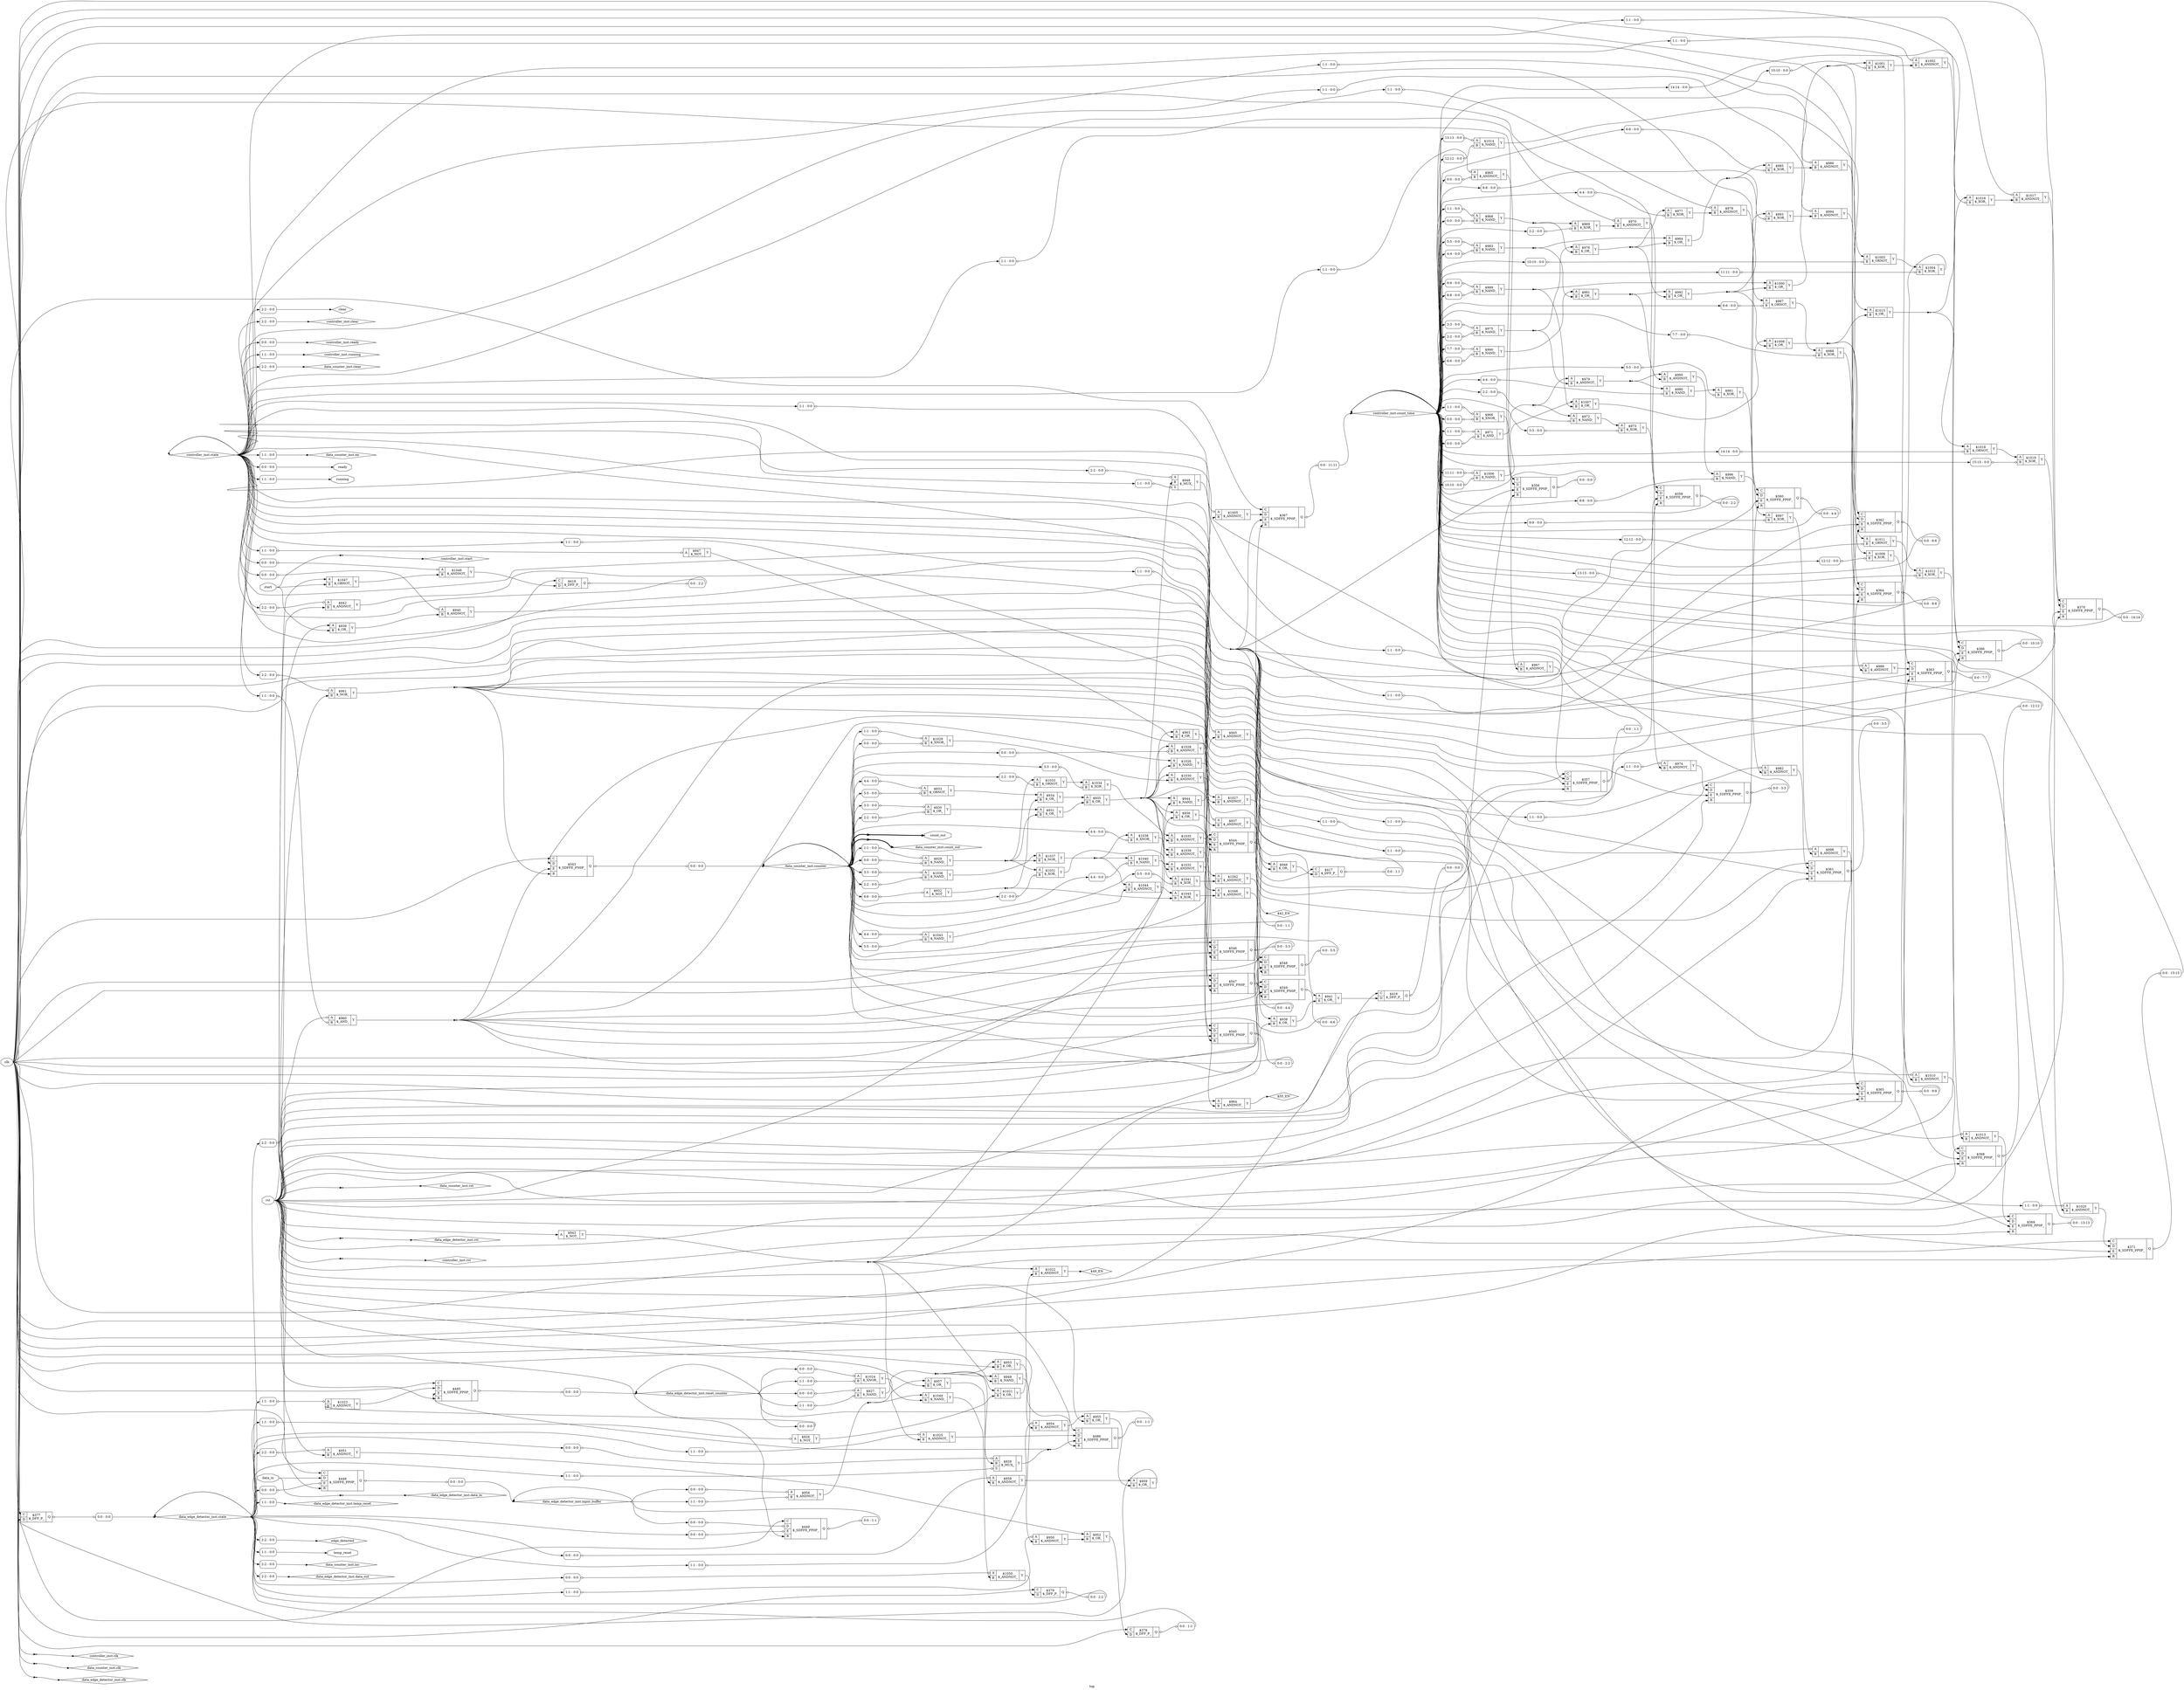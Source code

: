 digraph "top" {
label="top";
rankdir="LR";
remincross=true;
n125 [ shape=diamond, label="clear", color="black", fontcolor="black" ];
n126 [ shape=octagon, label="clk", color="black", fontcolor="black" ];
n127 [ shape=diamond, label="controller_inst.clear", color="black", fontcolor="black" ];
n128 [ shape=diamond, label="controller_inst.clk", color="black", fontcolor="black" ];
n129 [ shape=diamond, label="controller_inst.count_time", color="black", fontcolor="black" ];
n130 [ shape=diamond, label="controller_inst.ready", color="black", fontcolor="black" ];
n131 [ shape=diamond, label="controller_inst.rst", color="black", fontcolor="black" ];
n132 [ shape=diamond, label="controller_inst.running", color="black", fontcolor="black" ];
n133 [ shape=diamond, label="controller_inst.start", color="black", fontcolor="black" ];
n134 [ shape=diamond, label="controller_inst.state", color="black", fontcolor="black" ];
n135 [ shape=octagon, label="count_out", color="black", fontcolor="black" ];
n136 [ shape=diamond, label="data_counter_inst.clear", color="black", fontcolor="black" ];
n137 [ shape=diamond, label="data_counter_inst.clk", color="black", fontcolor="black" ];
n138 [ shape=diamond, label="data_counter_inst.count_out", color="black", fontcolor="black" ];
n139 [ shape=diamond, label="data_counter_inst.counter", color="black", fontcolor="black" ];
n140 [ shape=diamond, label="data_counter_inst.en", color="black", fontcolor="black" ];
n141 [ shape=diamond, label="data_counter_inst.inc", color="black", fontcolor="black" ];
n142 [ shape=diamond, label="data_counter_inst.rst", color="black", fontcolor="black" ];
n143 [ shape=diamond, label="data_edge_detector_inst.clk", color="black", fontcolor="black" ];
n144 [ shape=diamond, label="data_edge_detector_inst.data_in", color="black", fontcolor="black" ];
n145 [ shape=diamond, label="data_edge_detector_inst.data_out", color="black", fontcolor="black" ];
n146 [ shape=diamond, label="data_edge_detector_inst.input_buffer", color="black", fontcolor="black" ];
n147 [ shape=diamond, label="data_edge_detector_inst.reset_counter", color="black", fontcolor="black" ];
n148 [ shape=diamond, label="data_edge_detector_inst.rst", color="black", fontcolor="black" ];
n149 [ shape=diamond, label="data_edge_detector_inst.state", color="black", fontcolor="black" ];
n150 [ shape=diamond, label="data_edge_detector_inst.temp_reset", color="black", fontcolor="black" ];
n151 [ shape=octagon, label="data_in", color="black", fontcolor="black" ];
n152 [ shape=diamond, label="edge_detected", color="black", fontcolor="black" ];
n153 [ shape=octagon, label="ready", color="black", fontcolor="black" ];
n154 [ shape=octagon, label="rst", color="black", fontcolor="black" ];
n155 [ shape=octagon, label="running", color="black", fontcolor="black" ];
n156 [ shape=octagon, label="start", color="black", fontcolor="black" ];
n157 [ shape=octagon, label="temp_reset", color="black", fontcolor="black" ];
c161 [ shape=record, label="{{<p158> A|<p159> B}|$1004\n$_XOR_|{<p160> Y}}",  ];
x0 [ shape=record, style=rounded, label="<s0> 11:11 - 0:0 ", color="black", fontcolor="black" ];
x0:e -> c161:p159:w [arrowhead=odiamond, arrowtail=odiamond, dir=both, color="black", fontcolor="black", label=""];
c162 [ shape=record, label="{{<p158> A|<p159> B}|$1005\n$_ANDNOT_|{<p160> Y}}",  ];
x1 [ shape=record, style=rounded, label="<s0> 1:1 - 0:0 ", color="black", fontcolor="black" ];
x1:e -> c162:p158:w [arrowhead=odiamond, arrowtail=odiamond, dir=both, color="black", fontcolor="black", label=""];
c163 [ shape=record, label="{{<p158> A|<p159> B}|$1006\n$_NAND_|{<p160> Y}}",  ];
x2 [ shape=record, style=rounded, label="<s0> 11:11 - 0:0 ", color="black", fontcolor="black" ];
x2:e -> c163:p158:w [arrowhead=odiamond, arrowtail=odiamond, dir=both, color="black", fontcolor="black", label=""];
x3 [ shape=record, style=rounded, label="<s0> 10:10 - 0:0 ", color="black", fontcolor="black" ];
x3:e -> c163:p159:w [arrowhead=odiamond, arrowtail=odiamond, dir=both, color="black", fontcolor="black", label=""];
c164 [ shape=record, label="{{<p158> A|<p159> B}|$1007\n$_OR_|{<p160> Y}}",  ];
c165 [ shape=record, label="{{<p158> A|<p159> B}|$1008\n$_OR_|{<p160> Y}}",  ];
c166 [ shape=record, label="{{<p158> A|<p159> B}|$1009\n$_XOR_|{<p160> Y}}",  ];
x4 [ shape=record, style=rounded, label="<s0> 12:12 - 0:0 ", color="black", fontcolor="black" ];
x4:e -> c166:p159:w [arrowhead=odiamond, arrowtail=odiamond, dir=both, color="black", fontcolor="black", label=""];
c167 [ shape=record, label="{{<p158> A|<p159> B}|$1010\n$_ANDNOT_|{<p160> Y}}",  ];
x5 [ shape=record, style=rounded, label="<s0> 1:1 - 0:0 ", color="black", fontcolor="black" ];
x5:e -> c167:p158:w [arrowhead=odiamond, arrowtail=odiamond, dir=both, color="black", fontcolor="black", label=""];
c168 [ shape=record, label="{{<p158> A|<p159> B}|$1011\n$_ORNOT_|{<p160> Y}}",  ];
x6 [ shape=record, style=rounded, label="<s0> 12:12 - 0:0 ", color="black", fontcolor="black" ];
x6:e -> c168:p159:w [arrowhead=odiamond, arrowtail=odiamond, dir=both, color="black", fontcolor="black", label=""];
c169 [ shape=record, label="{{<p158> A|<p159> B}|$1012\n$_XOR_|{<p160> Y}}",  ];
x7 [ shape=record, style=rounded, label="<s0> 13:13 - 0:0 ", color="black", fontcolor="black" ];
x7:e -> c169:p159:w [arrowhead=odiamond, arrowtail=odiamond, dir=both, color="black", fontcolor="black", label=""];
c170 [ shape=record, label="{{<p158> A|<p159> B}|$1013\n$_ANDNOT_|{<p160> Y}}",  ];
x8 [ shape=record, style=rounded, label="<s0> 1:1 - 0:0 ", color="black", fontcolor="black" ];
x8:e -> c170:p158:w [arrowhead=odiamond, arrowtail=odiamond, dir=both, color="black", fontcolor="black", label=""];
c171 [ shape=record, label="{{<p158> A|<p159> B}|$1014\n$_NAND_|{<p160> Y}}",  ];
x9 [ shape=record, style=rounded, label="<s0> 13:13 - 0:0 ", color="black", fontcolor="black" ];
x9:e -> c171:p158:w [arrowhead=odiamond, arrowtail=odiamond, dir=both, color="black", fontcolor="black", label=""];
x10 [ shape=record, style=rounded, label="<s0> 12:12 - 0:0 ", color="black", fontcolor="black" ];
x10:e -> c171:p159:w [arrowhead=odiamond, arrowtail=odiamond, dir=both, color="black", fontcolor="black", label=""];
c172 [ shape=record, label="{{<p158> A|<p159> B}|$1015\n$_OR_|{<p160> Y}}",  ];
c173 [ shape=record, label="{{<p158> A|<p159> B}|$1016\n$_XOR_|{<p160> Y}}",  ];
x11 [ shape=record, style=rounded, label="<s0> 14:14 - 0:0 ", color="black", fontcolor="black" ];
x11:e -> c173:p159:w [arrowhead=odiamond, arrowtail=odiamond, dir=both, color="black", fontcolor="black", label=""];
c174 [ shape=record, label="{{<p158> A|<p159> B}|$1017\n$_ANDNOT_|{<p160> Y}}",  ];
x12 [ shape=record, style=rounded, label="<s0> 1:1 - 0:0 ", color="black", fontcolor="black" ];
x12:e -> c174:p158:w [arrowhead=odiamond, arrowtail=odiamond, dir=both, color="black", fontcolor="black", label=""];
c175 [ shape=record, label="{{<p158> A|<p159> B}|$1018\n$_ORNOT_|{<p160> Y}}",  ];
x13 [ shape=record, style=rounded, label="<s0> 14:14 - 0:0 ", color="black", fontcolor="black" ];
x13:e -> c175:p159:w [arrowhead=odiamond, arrowtail=odiamond, dir=both, color="black", fontcolor="black", label=""];
c176 [ shape=record, label="{{<p158> A|<p159> B}|$1019\n$_XOR_|{<p160> Y}}",  ];
x14 [ shape=record, style=rounded, label="<s0> 15:15 - 0:0 ", color="black", fontcolor="black" ];
x14:e -> c176:p159:w [arrowhead=odiamond, arrowtail=odiamond, dir=both, color="black", fontcolor="black", label=""];
c177 [ shape=record, label="{{<p158> A|<p159> B}|$1020\n$_ANDNOT_|{<p160> Y}}",  ];
x15 [ shape=record, style=rounded, label="<s0> 1:1 - 0:0 ", color="black", fontcolor="black" ];
x15:e -> c177:p158:w [arrowhead=odiamond, arrowtail=odiamond, dir=both, color="black", fontcolor="black", label=""];
c178 [ shape=record, label="{{<p158> A|<p159> B}|$1021\n$_OR_|{<p160> Y}}",  ];
c179 [ shape=record, label="{{<p158> A|<p159> B}|$1022\n$_ANDNOT_|{<p160> Y}}",  ];
c180 [ shape=record, label="{{<p158> A|<p159> B}|$1023\n$_ANDNOT_|{<p160> Y}}",  ];
x16 [ shape=record, style=rounded, label="<s0> 1:1 - 0:0 ", color="black", fontcolor="black" ];
x16:e -> c180:p158:w [arrowhead=odiamond, arrowtail=odiamond, dir=both, color="black", fontcolor="black", label=""];
x17 [ shape=record, style=rounded, label="<s0> 0:0 - 0:0 ", color="black", fontcolor="black" ];
x17:e -> c180:p159:w [arrowhead=odiamond, arrowtail=odiamond, dir=both, color="black", fontcolor="black", label=""];
c181 [ shape=record, label="{{<p158> A|<p159> B}|$1024\n$_XNOR_|{<p160> Y}}",  ];
x18 [ shape=record, style=rounded, label="<s0> 0:0 - 0:0 ", color="black", fontcolor="black" ];
x18:e -> c181:p158:w [arrowhead=odiamond, arrowtail=odiamond, dir=both, color="black", fontcolor="black", label=""];
x19 [ shape=record, style=rounded, label="<s0> 1:1 - 0:0 ", color="black", fontcolor="black" ];
x19:e -> c181:p159:w [arrowhead=odiamond, arrowtail=odiamond, dir=both, color="black", fontcolor="black", label=""];
c182 [ shape=record, label="{{<p158> A|<p159> B}|$1025\n$_ANDNOT_|{<p160> Y}}",  ];
x20 [ shape=record, style=rounded, label="<s0> 1:1 - 0:0 ", color="black", fontcolor="black" ];
x20:e -> c182:p158:w [arrowhead=odiamond, arrowtail=odiamond, dir=both, color="black", fontcolor="black", label=""];
c183 [ shape=record, label="{{<p158> A|<p159> B}|$1026\n$_NAND_|{<p160> Y}}",  ];
c184 [ shape=record, label="{{<p158> A|<p159> B}|$1027\n$_ANDNOT_|{<p160> Y}}",  ];
c185 [ shape=record, label="{{<p158> A|<p159> B}|$1028\n$_ANDNOT_|{<p160> Y}}",  ];
x21 [ shape=record, style=rounded, label="<s0> 0:0 - 0:0 ", color="black", fontcolor="black" ];
x21:e -> c185:p159:w [arrowhead=odiamond, arrowtail=odiamond, dir=both, color="black", fontcolor="black", label=""];
c186 [ shape=record, label="{{<p158> A|<p159> B}|$1029\n$_XNOR_|{<p160> Y}}",  ];
x22 [ shape=record, style=rounded, label="<s0> 1:1 - 0:0 ", color="black", fontcolor="black" ];
x22:e -> c186:p158:w [arrowhead=odiamond, arrowtail=odiamond, dir=both, color="black", fontcolor="black", label=""];
x23 [ shape=record, style=rounded, label="<s0> 0:0 - 0:0 ", color="black", fontcolor="black" ];
x23:e -> c186:p159:w [arrowhead=odiamond, arrowtail=odiamond, dir=both, color="black", fontcolor="black", label=""];
c187 [ shape=record, label="{{<p158> A|<p159> B}|$1030\n$_ANDNOT_|{<p160> Y}}",  ];
c188 [ shape=record, label="{{<p158> A|<p159> B}|$1031\n$_XOR_|{<p160> Y}}",  ];
x24 [ shape=record, style=rounded, label="<s0> 2:2 - 0:0 ", color="black", fontcolor="black" ];
x24:e -> c188:p159:w [arrowhead=odiamond, arrowtail=odiamond, dir=both, color="black", fontcolor="black", label=""];
c189 [ shape=record, label="{{<p158> A|<p159> B}|$1032\n$_ANDNOT_|{<p160> Y}}",  ];
c190 [ shape=record, label="{{<p158> A|<p159> B}|$1033\n$_ORNOT_|{<p160> Y}}",  ];
x25 [ shape=record, style=rounded, label="<s0> 2:2 - 0:0 ", color="black", fontcolor="black" ];
x25:e -> c190:p159:w [arrowhead=odiamond, arrowtail=odiamond, dir=both, color="black", fontcolor="black", label=""];
c191 [ shape=record, label="{{<p158> A|<p159> B}|$1034\n$_XOR_|{<p160> Y}}",  ];
x26 [ shape=record, style=rounded, label="<s0> 3:3 - 0:0 ", color="black", fontcolor="black" ];
x26:e -> c191:p159:w [arrowhead=odiamond, arrowtail=odiamond, dir=both, color="black", fontcolor="black", label=""];
c192 [ shape=record, label="{{<p158> A|<p159> B}|$1035\n$_ANDNOT_|{<p160> Y}}",  ];
c193 [ shape=record, label="{{<p158> A|<p159> B}|$1036\n$_NAND_|{<p160> Y}}",  ];
x27 [ shape=record, style=rounded, label="<s0> 3:3 - 0:0 ", color="black", fontcolor="black" ];
x27:e -> c193:p158:w [arrowhead=odiamond, arrowtail=odiamond, dir=both, color="black", fontcolor="black", label=""];
x28 [ shape=record, style=rounded, label="<s0> 2:2 - 0:0 ", color="black", fontcolor="black" ];
x28:e -> c193:p159:w [arrowhead=odiamond, arrowtail=odiamond, dir=both, color="black", fontcolor="black", label=""];
c194 [ shape=record, label="{{<p158> A|<p159> B}|$1037\n$_NOR_|{<p160> Y}}",  ];
c195 [ shape=record, label="{{<p158> A|<p159> B}|$1038\n$_XNOR_|{<p160> Y}}",  ];
x29 [ shape=record, style=rounded, label="<s0> 4:4 - 0:0 ", color="black", fontcolor="black" ];
x29:e -> c195:p159:w [arrowhead=odiamond, arrowtail=odiamond, dir=both, color="black", fontcolor="black", label=""];
c196 [ shape=record, label="{{<p158> A|<p159> B}|$1039\n$_ANDNOT_|{<p160> Y}}",  ];
c197 [ shape=record, label="{{<p158> A|<p159> B}|$1040\n$_NAND_|{<p160> Y}}",  ];
x30 [ shape=record, style=rounded, label="<s0> 4:4 - 0:0 ", color="black", fontcolor="black" ];
x30:e -> c197:p159:w [arrowhead=odiamond, arrowtail=odiamond, dir=both, color="black", fontcolor="black", label=""];
c198 [ shape=record, label="{{<p158> A|<p159> B}|$1041\n$_XOR_|{<p160> Y}}",  ];
x31 [ shape=record, style=rounded, label="<s0> 5:5 - 0:0 ", color="black", fontcolor="black" ];
x31:e -> c198:p159:w [arrowhead=odiamond, arrowtail=odiamond, dir=both, color="black", fontcolor="black", label=""];
c199 [ shape=record, label="{{<p158> A|<p159> B}|$1042\n$_ANDNOT_|{<p160> Y}}",  ];
c200 [ shape=record, label="{{<p158> A|<p159> B}|$1043\n$_NAND_|{<p160> Y}}",  ];
x32 [ shape=record, style=rounded, label="<s0> 4:4 - 0:0 ", color="black", fontcolor="black" ];
x32:e -> c200:p158:w [arrowhead=odiamond, arrowtail=odiamond, dir=both, color="black", fontcolor="black", label=""];
x33 [ shape=record, style=rounded, label="<s0> 5:5 - 0:0 ", color="black", fontcolor="black" ];
x33:e -> c200:p159:w [arrowhead=odiamond, arrowtail=odiamond, dir=both, color="black", fontcolor="black", label=""];
c201 [ shape=record, label="{{<p158> A|<p159> B}|$1044\n$_ANDNOT_|{<p160> Y}}",  ];
c202 [ shape=record, label="{{<p158> A|<p159> B}|$1045\n$_XOR_|{<p160> Y}}",  ];
c203 [ shape=record, label="{{<p158> A|<p159> B}|$1046\n$_ANDNOT_|{<p160> Y}}",  ];
c204 [ shape=record, label="{{<p158> A|<p159> B}|$1047\n$_ORNOT_|{<p160> Y}}",  ];
c205 [ shape=record, label="{{<p158> A|<p159> B}|$1048\n$_ANDNOT_|{<p160> Y}}",  ];
x34 [ shape=record, style=rounded, label="<s0> 0:0 - 0:0 ", color="black", fontcolor="black" ];
x34:e -> c205:p158:w [arrowhead=odiamond, arrowtail=odiamond, dir=both, color="black", fontcolor="black", label=""];
c206 [ shape=record, label="{{<p158> A|<p159> B}|$1049\n$_NAND_|{<p160> Y}}",  ];
c207 [ shape=record, label="{{<p158> A|<p159> B}|$1050\n$_ANDNOT_|{<p160> Y}}",  ];
x35 [ shape=record, style=rounded, label="<s0> 0:0 - 0:0 ", color="black", fontcolor="black" ];
x35:e -> c207:p158:w [arrowhead=odiamond, arrowtail=odiamond, dir=both, color="black", fontcolor="black", label=""];
c208 [ shape=record, label="{{<p158> A}|$926\n$_NOT_|{<p160> Y}}",  ];
x36 [ shape=record, style=rounded, label="<s0> 1:1 - 0:0 ", color="black", fontcolor="black" ];
x36:e -> c208:p158:w [arrowhead=odiamond, arrowtail=odiamond, dir=both, color="black", fontcolor="black", label=""];
c209 [ shape=record, label="{{<p158> A|<p159> B}|$927\n$_NAND_|{<p160> Y}}",  ];
x37 [ shape=record, style=rounded, label="<s0> 0:0 - 0:0 ", color="black", fontcolor="black" ];
x37:e -> c209:p158:w [arrowhead=odiamond, arrowtail=odiamond, dir=both, color="black", fontcolor="black", label=""];
x38 [ shape=record, style=rounded, label="<s0> 1:1 - 0:0 ", color="black", fontcolor="black" ];
x38:e -> c209:p159:w [arrowhead=odiamond, arrowtail=odiamond, dir=both, color="black", fontcolor="black", label=""];
c211 [ shape=record, label="{{<p158> A|<p159> B|<p210> S}|$928\n$_MUX_|{<p160> Y}}",  ];
x39 [ shape=record, style=rounded, label="<s0> 0:0 - 0:0 ", color="black", fontcolor="black" ];
x39:e -> c211:p158:w [arrowhead=odiamond, arrowtail=odiamond, dir=both, color="black", fontcolor="black", label=""];
x40 [ shape=record, style=rounded, label="<s0> 1:1 - 0:0 ", color="black", fontcolor="black" ];
x40:e -> c211:p210:w [arrowhead=odiamond, arrowtail=odiamond, dir=both, color="black", fontcolor="black", label=""];
c212 [ shape=record, label="{{<p158> A|<p159> B}|$929\n$_NAND_|{<p160> Y}}",  ];
x41 [ shape=record, style=rounded, label="<s0> 1:1 - 0:0 ", color="black", fontcolor="black" ];
x41:e -> c212:p158:w [arrowhead=odiamond, arrowtail=odiamond, dir=both, color="black", fontcolor="black", label=""];
x42 [ shape=record, style=rounded, label="<s0> 0:0 - 0:0 ", color="black", fontcolor="black" ];
x42:e -> c212:p159:w [arrowhead=odiamond, arrowtail=odiamond, dir=both, color="black", fontcolor="black", label=""];
c213 [ shape=record, label="{{<p158> A|<p159> B}|$930\n$_OR_|{<p160> Y}}",  ];
x43 [ shape=record, style=rounded, label="<s0> 3:3 - 0:0 ", color="black", fontcolor="black" ];
x43:e -> c213:p158:w [arrowhead=odiamond, arrowtail=odiamond, dir=both, color="black", fontcolor="black", label=""];
x44 [ shape=record, style=rounded, label="<s0> 2:2 - 0:0 ", color="black", fontcolor="black" ];
x44:e -> c213:p159:w [arrowhead=odiamond, arrowtail=odiamond, dir=both, color="black", fontcolor="black", label=""];
c214 [ shape=record, label="{{<p158> A|<p159> B}|$931\n$_OR_|{<p160> Y}}",  ];
c215 [ shape=record, label="{{<p158> A}|$932\n$_NOT_|{<p160> Y}}",  ];
x45 [ shape=record, style=rounded, label="<s0> 6:6 - 0:0 ", color="black", fontcolor="black" ];
x45:e -> c215:p158:w [arrowhead=odiamond, arrowtail=odiamond, dir=both, color="black", fontcolor="black", label=""];
c216 [ shape=record, label="{{<p158> A|<p159> B}|$933\n$_ORNOT_|{<p160> Y}}",  ];
x46 [ shape=record, style=rounded, label="<s0> 4:4 - 0:0 ", color="black", fontcolor="black" ];
x46:e -> c216:p158:w [arrowhead=odiamond, arrowtail=odiamond, dir=both, color="black", fontcolor="black", label=""];
x47 [ shape=record, style=rounded, label="<s0> 5:5 - 0:0 ", color="black", fontcolor="black" ];
x47:e -> c216:p159:w [arrowhead=odiamond, arrowtail=odiamond, dir=both, color="black", fontcolor="black", label=""];
c217 [ shape=record, label="{{<p158> A|<p159> B}|$934\n$_OR_|{<p160> Y}}",  ];
c218 [ shape=record, label="{{<p158> A|<p159> B}|$935\n$_OR_|{<p160> Y}}",  ];
c219 [ shape=record, label="{{<p158> A|<p159> B}|$936\n$_OR_|{<p160> Y}}",  ];
c220 [ shape=record, label="{{<p158> A|<p159> B}|$937\n$_ANDNOT_|{<p160> Y}}",  ];
x48 [ shape=record, style=rounded, label="<s0> 1:1 - 0:0 ", color="black", fontcolor="black" ];
x48:e -> c220:p158:w [arrowhead=odiamond, arrowtail=odiamond, dir=both, color="black", fontcolor="black", label=""];
c221 [ shape=record, label="{{<p158> A|<p159> B}|$938\n$_OR_|{<p160> Y}}",  ];
c222 [ shape=record, label="{{<p158> A|<p159> B}|$939\n$_OR_|{<p160> Y}}",  ];
c223 [ shape=record, label="{{<p158> A|<p159> B}|$940\n$_ANDNOT_|{<p160> Y}}",  ];
x49 [ shape=record, style=rounded, label="<s0> 0:0 - 0:0 ", color="black", fontcolor="black" ];
x49:e -> c223:p158:w [arrowhead=odiamond, arrowtail=odiamond, dir=both, color="black", fontcolor="black", label=""];
c224 [ shape=record, label="{{<p158> A|<p159> B}|$941\n$_OR_|{<p160> Y}}",  ];
c225 [ shape=record, label="{{<p158> A|<p159> B}|$942\n$_ANDNOT_|{<p160> Y}}",  ];
x50 [ shape=record, style=rounded, label="<s0> 2:2 - 0:0 ", color="black", fontcolor="black" ];
x50:e -> c225:p158:w [arrowhead=odiamond, arrowtail=odiamond, dir=both, color="black", fontcolor="black", label=""];
c226 [ shape=record, label="{{<p158> A}|$943\n$_NOT_|{<p160> Y}}",  ];
c227 [ shape=record, label="{{<p158> A|<p159> B}|$944\n$_NAND_|{<p160> Y}}",  ];
c228 [ shape=record, label="{{<p158> A|<p159> B}|$945\n$_ANDNOT_|{<p160> Y}}",  ];
x51 [ shape=record, style=rounded, label="<s0> 1:1 - 0:0 ", color="black", fontcolor="black" ];
x51:e -> c228:p158:w [arrowhead=odiamond, arrowtail=odiamond, dir=both, color="black", fontcolor="black", label=""];
c229 [ shape=record, label="{{<p158> A|<p159> B}|$946\n$_OR_|{<p160> Y}}",  ];
c230 [ shape=record, label="{{<p158> A}|$947\n$_NOT_|{<p160> Y}}",  ];
x52 [ shape=record, style=rounded, label="<s0> 1:1 - 0:0 ", color="black", fontcolor="black" ];
x52:e -> c230:p158:w [arrowhead=odiamond, arrowtail=odiamond, dir=both, color="black", fontcolor="black", label=""];
c231 [ shape=record, label="{{<p158> A|<p159> B|<p210> S}|$948\n$_MUX_|{<p160> Y}}",  ];
x53 [ shape=record, style=rounded, label="<s0> 2:2 - 0:0 ", color="black", fontcolor="black" ];
x53:e -> c231:p158:w [arrowhead=odiamond, arrowtail=odiamond, dir=both, color="black", fontcolor="black", label=""];
x54 [ shape=record, style=rounded, label="<s0> 1:1 - 0:0 ", color="black", fontcolor="black" ];
x54:e -> c231:p210:w [arrowhead=odiamond, arrowtail=odiamond, dir=both, color="black", fontcolor="black", label=""];
c232 [ shape=record, label="{{<p158> A|<p159> B}|$949\n$_NAND_|{<p160> Y}}",  ];
c233 [ shape=record, label="{{<p158> A|<p159> B}|$950\n$_ANDNOT_|{<p160> Y}}",  ];
x55 [ shape=record, style=rounded, label="<s0> 1:1 - 0:0 ", color="black", fontcolor="black" ];
x55:e -> c233:p158:w [arrowhead=odiamond, arrowtail=odiamond, dir=both, color="black", fontcolor="black", label=""];
c234 [ shape=record, label="{{<p158> A|<p159> B}|$951\n$_ANDNOT_|{<p160> Y}}",  ];
x56 [ shape=record, style=rounded, label="<s0> 2:2 - 0:0 ", color="black", fontcolor="black" ];
x56:e -> c234:p158:w [arrowhead=odiamond, arrowtail=odiamond, dir=both, color="black", fontcolor="black", label=""];
c235 [ shape=record, label="{{<p158> A|<p159> B}|$952\n$_OR_|{<p160> Y}}",  ];
c236 [ shape=record, label="{{<p158> A|<p159> B}|$953\n$_OR_|{<p160> Y}}",  ];
c237 [ shape=record, label="{{<p158> A|<p159> B}|$954\n$_ANDNOT_|{<p160> Y}}",  ];
x57 [ shape=record, style=rounded, label="<s0> 1:1 - 0:0 ", color="black", fontcolor="black" ];
x57:e -> c237:p158:w [arrowhead=odiamond, arrowtail=odiamond, dir=both, color="black", fontcolor="black", label=""];
c238 [ shape=record, label="{{<p158> A|<p159> B}|$955\n$_OR_|{<p160> Y}}",  ];
c239 [ shape=record, label="{{<p158> A|<p159> B}|$956\n$_ANDNOT_|{<p160> Y}}",  ];
x58 [ shape=record, style=rounded, label="<s0> 0:0 - 0:0 ", color="black", fontcolor="black" ];
x58:e -> c239:p158:w [arrowhead=odiamond, arrowtail=odiamond, dir=both, color="black", fontcolor="black", label=""];
x59 [ shape=record, style=rounded, label="<s0> 1:1 - 0:0 ", color="black", fontcolor="black" ];
x59:e -> c239:p159:w [arrowhead=odiamond, arrowtail=odiamond, dir=both, color="black", fontcolor="black", label=""];
c240 [ shape=record, label="{{<p158> A|<p159> B}|$957\n$_OR_|{<p160> Y}}",  ];
c241 [ shape=record, label="{{<p158> A|<p159> B}|$958\n$_ANDNOT_|{<p160> Y}}",  ];
x60 [ shape=record, style=rounded, label="<s0> 0:0 - 0:0 ", color="black", fontcolor="black" ];
x60:e -> c241:p158:w [arrowhead=odiamond, arrowtail=odiamond, dir=both, color="black", fontcolor="black", label=""];
c242 [ shape=record, label="{{<p158> A|<p159> B}|$959\n$_OR_|{<p160> Y}}",  ];
c243 [ shape=record, label="{{<p158> A|<p159> B}|$960\n$_AND_|{<p160> Y}}",  ];
x61 [ shape=record, style=rounded, label="<s0> 2:2 - 0:0 ", color="black", fontcolor="black" ];
x61:e -> c243:p158:w [arrowhead=odiamond, arrowtail=odiamond, dir=both, color="black", fontcolor="black", label=""];
x62 [ shape=record, style=rounded, label="<s0> 1:1 - 0:0 ", color="black", fontcolor="black" ];
x62:e -> c243:p159:w [arrowhead=odiamond, arrowtail=odiamond, dir=both, color="black", fontcolor="black", label=""];
c244 [ shape=record, label="{{<p158> A|<p159> B}|$961\n$_NOR_|{<p160> Y}}",  ];
x63 [ shape=record, style=rounded, label="<s0> 2:2 - 0:0 ", color="black", fontcolor="black" ];
x63:e -> c244:p158:w [arrowhead=odiamond, arrowtail=odiamond, dir=both, color="black", fontcolor="black", label=""];
c245 [ shape=record, label="{{<p158> A|<p159> B}|$963\n$_OR_|{<p160> Y}}",  ];
c246 [ shape=record, label="{{<p158> A|<p159> B}|$964\n$_ANDNOT_|{<p160> Y}}",  ];
c247 [ shape=record, label="{{<p158> A|<p159> B}|$965\n$_ANDNOT_|{<p160> Y}}",  ];
x64 [ shape=record, style=rounded, label="<s0> 1:1 - 0:0 ", color="black", fontcolor="black" ];
x64:e -> c247:p158:w [arrowhead=odiamond, arrowtail=odiamond, dir=both, color="black", fontcolor="black", label=""];
x65 [ shape=record, style=rounded, label="<s0> 0:0 - 0:0 ", color="black", fontcolor="black" ];
x65:e -> c247:p159:w [arrowhead=odiamond, arrowtail=odiamond, dir=both, color="black", fontcolor="black", label=""];
c248 [ shape=record, label="{{<p158> A|<p159> B}|$966\n$_XNOR_|{<p160> Y}}",  ];
x66 [ shape=record, style=rounded, label="<s0> 1:1 - 0:0 ", color="black", fontcolor="black" ];
x66:e -> c248:p158:w [arrowhead=odiamond, arrowtail=odiamond, dir=both, color="black", fontcolor="black", label=""];
x67 [ shape=record, style=rounded, label="<s0> 0:0 - 0:0 ", color="black", fontcolor="black" ];
x67:e -> c248:p159:w [arrowhead=odiamond, arrowtail=odiamond, dir=both, color="black", fontcolor="black", label=""];
c249 [ shape=record, label="{{<p158> A|<p159> B}|$967\n$_ANDNOT_|{<p160> Y}}",  ];
x68 [ shape=record, style=rounded, label="<s0> 1:1 - 0:0 ", color="black", fontcolor="black" ];
x68:e -> c249:p158:w [arrowhead=odiamond, arrowtail=odiamond, dir=both, color="black", fontcolor="black", label=""];
c250 [ shape=record, label="{{<p158> A|<p159> B}|$968\n$_NAND_|{<p160> Y}}",  ];
x69 [ shape=record, style=rounded, label="<s0> 1:1 - 0:0 ", color="black", fontcolor="black" ];
x69:e -> c250:p158:w [arrowhead=odiamond, arrowtail=odiamond, dir=both, color="black", fontcolor="black", label=""];
x70 [ shape=record, style=rounded, label="<s0> 0:0 - 0:0 ", color="black", fontcolor="black" ];
x70:e -> c250:p159:w [arrowhead=odiamond, arrowtail=odiamond, dir=both, color="black", fontcolor="black", label=""];
c251 [ shape=record, label="{{<p158> A|<p159> B}|$969\n$_XOR_|{<p160> Y}}",  ];
x71 [ shape=record, style=rounded, label="<s0> 2:2 - 0:0 ", color="black", fontcolor="black" ];
x71:e -> c251:p159:w [arrowhead=odiamond, arrowtail=odiamond, dir=both, color="black", fontcolor="black", label=""];
c252 [ shape=record, label="{{<p158> A|<p159> B}|$970\n$_ANDNOT_|{<p160> Y}}",  ];
x72 [ shape=record, style=rounded, label="<s0> 1:1 - 0:0 ", color="black", fontcolor="black" ];
x72:e -> c252:p158:w [arrowhead=odiamond, arrowtail=odiamond, dir=both, color="black", fontcolor="black", label=""];
c253 [ shape=record, label="{{<p158> A|<p159> B}|$971\n$_AND_|{<p160> Y}}",  ];
x73 [ shape=record, style=rounded, label="<s0> 1:1 - 0:0 ", color="black", fontcolor="black" ];
x73:e -> c253:p158:w [arrowhead=odiamond, arrowtail=odiamond, dir=both, color="black", fontcolor="black", label=""];
x74 [ shape=record, style=rounded, label="<s0> 0:0 - 0:0 ", color="black", fontcolor="black" ];
x74:e -> c253:p159:w [arrowhead=odiamond, arrowtail=odiamond, dir=both, color="black", fontcolor="black", label=""];
c254 [ shape=record, label="{{<p158> A|<p159> B}|$972\n$_NAND_|{<p160> Y}}",  ];
x75 [ shape=record, style=rounded, label="<s0> 2:2 - 0:0 ", color="black", fontcolor="black" ];
x75:e -> c254:p159:w [arrowhead=odiamond, arrowtail=odiamond, dir=both, color="black", fontcolor="black", label=""];
c255 [ shape=record, label="{{<p158> A|<p159> B}|$973\n$_XOR_|{<p160> Y}}",  ];
x76 [ shape=record, style=rounded, label="<s0> 3:3 - 0:0 ", color="black", fontcolor="black" ];
x76:e -> c255:p159:w [arrowhead=odiamond, arrowtail=odiamond, dir=both, color="black", fontcolor="black", label=""];
c256 [ shape=record, label="{{<p158> A|<p159> B}|$974\n$_ANDNOT_|{<p160> Y}}",  ];
x77 [ shape=record, style=rounded, label="<s0> 1:1 - 0:0 ", color="black", fontcolor="black" ];
x77:e -> c256:p158:w [arrowhead=odiamond, arrowtail=odiamond, dir=both, color="black", fontcolor="black", label=""];
c257 [ shape=record, label="{{<p158> A|<p159> B}|$975\n$_NAND_|{<p160> Y}}",  ];
x78 [ shape=record, style=rounded, label="<s0> 3:3 - 0:0 ", color="black", fontcolor="black" ];
x78:e -> c257:p158:w [arrowhead=odiamond, arrowtail=odiamond, dir=both, color="black", fontcolor="black", label=""];
x79 [ shape=record, style=rounded, label="<s0> 2:2 - 0:0 ", color="black", fontcolor="black" ];
x79:e -> c257:p159:w [arrowhead=odiamond, arrowtail=odiamond, dir=both, color="black", fontcolor="black", label=""];
c258 [ shape=record, label="{{<p158> A|<p159> B}|$976\n$_OR_|{<p160> Y}}",  ];
c259 [ shape=record, label="{{<p158> A|<p159> B}|$977\n$_XOR_|{<p160> Y}}",  ];
x80 [ shape=record, style=rounded, label="<s0> 4:4 - 0:0 ", color="black", fontcolor="black" ];
x80:e -> c259:p159:w [arrowhead=odiamond, arrowtail=odiamond, dir=both, color="black", fontcolor="black", label=""];
c260 [ shape=record, label="{{<p158> A|<p159> B}|$978\n$_ANDNOT_|{<p160> Y}}",  ];
x81 [ shape=record, style=rounded, label="<s0> 1:1 - 0:0 ", color="black", fontcolor="black" ];
x81:e -> c260:p158:w [arrowhead=odiamond, arrowtail=odiamond, dir=both, color="black", fontcolor="black", label=""];
c261 [ shape=record, label="{{<p158> A|<p159> B}|$979\n$_ANDNOT_|{<p160> Y}}",  ];
c262 [ shape=record, label="{{<p158> A|<p159> B}|$980\n$_NAND_|{<p160> Y}}",  ];
x82 [ shape=record, style=rounded, label="<s0> 4:4 - 0:0 ", color="black", fontcolor="black" ];
x82:e -> c262:p159:w [arrowhead=odiamond, arrowtail=odiamond, dir=both, color="black", fontcolor="black", label=""];
c263 [ shape=record, label="{{<p158> A|<p159> B}|$981\n$_XOR_|{<p160> Y}}",  ];
x83 [ shape=record, style=rounded, label="<s0> 5:5 - 0:0 ", color="black", fontcolor="black" ];
x83:e -> c263:p159:w [arrowhead=odiamond, arrowtail=odiamond, dir=both, color="black", fontcolor="black", label=""];
c264 [ shape=record, label="{{<p158> A|<p159> B}|$982\n$_ANDNOT_|{<p160> Y}}",  ];
x84 [ shape=record, style=rounded, label="<s0> 1:1 - 0:0 ", color="black", fontcolor="black" ];
x84:e -> c264:p158:w [arrowhead=odiamond, arrowtail=odiamond, dir=both, color="black", fontcolor="black", label=""];
c265 [ shape=record, label="{{<p158> A|<p159> B}|$983\n$_NAND_|{<p160> Y}}",  ];
x85 [ shape=record, style=rounded, label="<s0> 5:5 - 0:0 ", color="black", fontcolor="black" ];
x85:e -> c265:p158:w [arrowhead=odiamond, arrowtail=odiamond, dir=both, color="black", fontcolor="black", label=""];
x86 [ shape=record, style=rounded, label="<s0> 4:4 - 0:0 ", color="black", fontcolor="black" ];
x86:e -> c265:p159:w [arrowhead=odiamond, arrowtail=odiamond, dir=both, color="black", fontcolor="black", label=""];
c266 [ shape=record, label="{{<p158> A|<p159> B}|$984\n$_OR_|{<p160> Y}}",  ];
c267 [ shape=record, label="{{<p158> A|<p159> B}|$985\n$_XOR_|{<p160> Y}}",  ];
x87 [ shape=record, style=rounded, label="<s0> 6:6 - 0:0 ", color="black", fontcolor="black" ];
x87:e -> c267:p159:w [arrowhead=odiamond, arrowtail=odiamond, dir=both, color="black", fontcolor="black", label=""];
c268 [ shape=record, label="{{<p158> A|<p159> B}|$986\n$_ANDNOT_|{<p160> Y}}",  ];
x88 [ shape=record, style=rounded, label="<s0> 1:1 - 0:0 ", color="black", fontcolor="black" ];
x88:e -> c268:p158:w [arrowhead=odiamond, arrowtail=odiamond, dir=both, color="black", fontcolor="black", label=""];
c269 [ shape=record, label="{{<p158> A|<p159> B}|$987\n$_ORNOT_|{<p160> Y}}",  ];
x89 [ shape=record, style=rounded, label="<s0> 6:6 - 0:0 ", color="black", fontcolor="black" ];
x89:e -> c269:p159:w [arrowhead=odiamond, arrowtail=odiamond, dir=both, color="black", fontcolor="black", label=""];
c270 [ shape=record, label="{{<p158> A|<p159> B}|$988\n$_XOR_|{<p160> Y}}",  ];
x90 [ shape=record, style=rounded, label="<s0> 7:7 - 0:0 ", color="black", fontcolor="black" ];
x90:e -> c270:p159:w [arrowhead=odiamond, arrowtail=odiamond, dir=both, color="black", fontcolor="black", label=""];
c271 [ shape=record, label="{{<p158> A|<p159> B}|$989\n$_ANDNOT_|{<p160> Y}}",  ];
x91 [ shape=record, style=rounded, label="<s0> 1:1 - 0:0 ", color="black", fontcolor="black" ];
x91:e -> c271:p158:w [arrowhead=odiamond, arrowtail=odiamond, dir=both, color="black", fontcolor="black", label=""];
c272 [ shape=record, label="{{<p158> A|<p159> B}|$990\n$_NAND_|{<p160> Y}}",  ];
x92 [ shape=record, style=rounded, label="<s0> 7:7 - 0:0 ", color="black", fontcolor="black" ];
x92:e -> c272:p158:w [arrowhead=odiamond, arrowtail=odiamond, dir=both, color="black", fontcolor="black", label=""];
x93 [ shape=record, style=rounded, label="<s0> 6:6 - 0:0 ", color="black", fontcolor="black" ];
x93:e -> c272:p159:w [arrowhead=odiamond, arrowtail=odiamond, dir=both, color="black", fontcolor="black", label=""];
c273 [ shape=record, label="{{<p158> A|<p159> B}|$991\n$_OR_|{<p160> Y}}",  ];
c274 [ shape=record, label="{{<p158> A|<p159> B}|$992\n$_OR_|{<p160> Y}}",  ];
c275 [ shape=record, label="{{<p158> A|<p159> B}|$993\n$_XOR_|{<p160> Y}}",  ];
x94 [ shape=record, style=rounded, label="<s0> 8:8 - 0:0 ", color="black", fontcolor="black" ];
x94:e -> c275:p159:w [arrowhead=odiamond, arrowtail=odiamond, dir=both, color="black", fontcolor="black", label=""];
c276 [ shape=record, label="{{<p158> A|<p159> B}|$994\n$_ANDNOT_|{<p160> Y}}",  ];
x95 [ shape=record, style=rounded, label="<s0> 1:1 - 0:0 ", color="black", fontcolor="black" ];
x95:e -> c276:p158:w [arrowhead=odiamond, arrowtail=odiamond, dir=both, color="black", fontcolor="black", label=""];
c277 [ shape=record, label="{{<p158> A|<p159> B}|$995\n$_ANDNOT_|{<p160> Y}}",  ];
c278 [ shape=record, label="{{<p158> A|<p159> B}|$996\n$_NAND_|{<p160> Y}}",  ];
x96 [ shape=record, style=rounded, label="<s0> 8:8 - 0:0 ", color="black", fontcolor="black" ];
x96:e -> c278:p159:w [arrowhead=odiamond, arrowtail=odiamond, dir=both, color="black", fontcolor="black", label=""];
c279 [ shape=record, label="{{<p158> A|<p159> B}|$997\n$_XOR_|{<p160> Y}}",  ];
x97 [ shape=record, style=rounded, label="<s0> 9:9 - 0:0 ", color="black", fontcolor="black" ];
x97:e -> c279:p159:w [arrowhead=odiamond, arrowtail=odiamond, dir=both, color="black", fontcolor="black", label=""];
c280 [ shape=record, label="{{<p158> A|<p159> B}|$998\n$_ANDNOT_|{<p160> Y}}",  ];
x98 [ shape=record, style=rounded, label="<s0> 1:1 - 0:0 ", color="black", fontcolor="black" ];
x98:e -> c280:p158:w [arrowhead=odiamond, arrowtail=odiamond, dir=both, color="black", fontcolor="black", label=""];
c281 [ shape=record, label="{{<p158> A|<p159> B}|$999\n$_NAND_|{<p160> Y}}",  ];
x99 [ shape=record, style=rounded, label="<s0> 9:9 - 0:0 ", color="black", fontcolor="black" ];
x99:e -> c281:p158:w [arrowhead=odiamond, arrowtail=odiamond, dir=both, color="black", fontcolor="black", label=""];
x100 [ shape=record, style=rounded, label="<s0> 8:8 - 0:0 ", color="black", fontcolor="black" ];
x100:e -> c281:p159:w [arrowhead=odiamond, arrowtail=odiamond, dir=both, color="black", fontcolor="black", label=""];
c287 [ shape=record, label="{{<p282> C|<p283> D|<p284> E|<p285> R}|$356\n$_SDFFE_PP0P_|{<p286> Q}}",  ];
x101 [ shape=record, style=rounded, label="<s0> 0:0 - 0:0 ", color="black", fontcolor="black" ];
c287:p286:e -> x101:w [arrowhead=odiamond, arrowtail=odiamond, dir=both, color="black", fontcolor="black", label=""];
c288 [ shape=record, label="{{<p282> C|<p283> D|<p284> E|<p285> R}|$357\n$_SDFFE_PP0P_|{<p286> Q}}",  ];
x102 [ shape=record, style=rounded, label="<s0> 0:0 - 1:1 ", color="black", fontcolor="black" ];
c288:p286:e -> x102:w [arrowhead=odiamond, arrowtail=odiamond, dir=both, color="black", fontcolor="black", label=""];
c289 [ shape=record, label="{{<p282> C|<p283> D|<p284> E|<p285> R}|$358\n$_SDFFE_PP0P_|{<p286> Q}}",  ];
x103 [ shape=record, style=rounded, label="<s0> 0:0 - 2:2 ", color="black", fontcolor="black" ];
c289:p286:e -> x103:w [arrowhead=odiamond, arrowtail=odiamond, dir=both, color="black", fontcolor="black", label=""];
c290 [ shape=record, label="{{<p282> C|<p283> D|<p284> E|<p285> R}|$359\n$_SDFFE_PP0P_|{<p286> Q}}",  ];
x104 [ shape=record, style=rounded, label="<s0> 0:0 - 3:3 ", color="black", fontcolor="black" ];
c290:p286:e -> x104:w [arrowhead=odiamond, arrowtail=odiamond, dir=both, color="black", fontcolor="black", label=""];
c291 [ shape=record, label="{{<p282> C|<p283> D|<p284> E|<p285> R}|$360\n$_SDFFE_PP0P_|{<p286> Q}}",  ];
x105 [ shape=record, style=rounded, label="<s0> 0:0 - 4:4 ", color="black", fontcolor="black" ];
c291:p286:e -> x105:w [arrowhead=odiamond, arrowtail=odiamond, dir=both, color="black", fontcolor="black", label=""];
c292 [ shape=record, label="{{<p282> C|<p283> D|<p284> E|<p285> R}|$361\n$_SDFFE_PP0P_|{<p286> Q}}",  ];
x106 [ shape=record, style=rounded, label="<s0> 0:0 - 5:5 ", color="black", fontcolor="black" ];
c292:p286:e -> x106:w [arrowhead=odiamond, arrowtail=odiamond, dir=both, color="black", fontcolor="black", label=""];
c293 [ shape=record, label="{{<p282> C|<p283> D|<p284> E|<p285> R}|$362\n$_SDFFE_PP0P_|{<p286> Q}}",  ];
x107 [ shape=record, style=rounded, label="<s0> 0:0 - 6:6 ", color="black", fontcolor="black" ];
c293:p286:e -> x107:w [arrowhead=odiamond, arrowtail=odiamond, dir=both, color="black", fontcolor="black", label=""];
c294 [ shape=record, label="{{<p282> C|<p283> D|<p284> E|<p285> R}|$363\n$_SDFFE_PP0P_|{<p286> Q}}",  ];
x108 [ shape=record, style=rounded, label="<s0> 0:0 - 7:7 ", color="black", fontcolor="black" ];
c294:p286:e -> x108:w [arrowhead=odiamond, arrowtail=odiamond, dir=both, color="black", fontcolor="black", label=""];
c295 [ shape=record, label="{{<p282> C|<p283> D|<p284> E|<p285> R}|$364\n$_SDFFE_PP0P_|{<p286> Q}}",  ];
x109 [ shape=record, style=rounded, label="<s0> 0:0 - 8:8 ", color="black", fontcolor="black" ];
c295:p286:e -> x109:w [arrowhead=odiamond, arrowtail=odiamond, dir=both, color="black", fontcolor="black", label=""];
c296 [ shape=record, label="{{<p282> C|<p283> D|<p284> E|<p285> R}|$365\n$_SDFFE_PP0P_|{<p286> Q}}",  ];
x110 [ shape=record, style=rounded, label="<s0> 0:0 - 9:9 ", color="black", fontcolor="black" ];
c296:p286:e -> x110:w [arrowhead=odiamond, arrowtail=odiamond, dir=both, color="black", fontcolor="black", label=""];
c297 [ shape=record, label="{{<p282> C|<p283> D|<p284> E|<p285> R}|$366\n$_SDFFE_PP0P_|{<p286> Q}}",  ];
x111 [ shape=record, style=rounded, label="<s0> 0:0 - 10:10 ", color="black", fontcolor="black" ];
c297:p286:e -> x111:w [arrowhead=odiamond, arrowtail=odiamond, dir=both, color="black", fontcolor="black", label=""];
c298 [ shape=record, label="{{<p282> C|<p283> D|<p284> E|<p285> R}|$367\n$_SDFFE_PP0P_|{<p286> Q}}",  ];
x112 [ shape=record, style=rounded, label="<s0> 0:0 - 11:11 ", color="black", fontcolor="black" ];
c298:p286:e -> x112:w [arrowhead=odiamond, arrowtail=odiamond, dir=both, color="black", fontcolor="black", label=""];
c299 [ shape=record, label="{{<p282> C|<p283> D|<p284> E|<p285> R}|$368\n$_SDFFE_PP0P_|{<p286> Q}}",  ];
x113 [ shape=record, style=rounded, label="<s0> 0:0 - 12:12 ", color="black", fontcolor="black" ];
c299:p286:e -> x113:w [arrowhead=odiamond, arrowtail=odiamond, dir=both, color="black", fontcolor="black", label=""];
c300 [ shape=record, label="{{<p282> C|<p283> D|<p284> E|<p285> R}|$369\n$_SDFFE_PP0P_|{<p286> Q}}",  ];
x114 [ shape=record, style=rounded, label="<s0> 0:0 - 13:13 ", color="black", fontcolor="black" ];
c300:p286:e -> x114:w [arrowhead=odiamond, arrowtail=odiamond, dir=both, color="black", fontcolor="black", label=""];
c301 [ shape=record, label="{{<p282> C|<p283> D|<p284> E|<p285> R}|$370\n$_SDFFE_PP0P_|{<p286> Q}}",  ];
x115 [ shape=record, style=rounded, label="<s0> 0:0 - 14:14 ", color="black", fontcolor="black" ];
c301:p286:e -> x115:w [arrowhead=odiamond, arrowtail=odiamond, dir=both, color="black", fontcolor="black", label=""];
c302 [ shape=record, label="{{<p282> C|<p283> D|<p284> E|<p285> R}|$371\n$_SDFFE_PP0P_|{<p286> Q}}",  ];
x116 [ shape=record, style=rounded, label="<s0> 0:0 - 15:15 ", color="black", fontcolor="black" ];
c302:p286:e -> x116:w [arrowhead=odiamond, arrowtail=odiamond, dir=both, color="black", fontcolor="black", label=""];
c303 [ shape=record, label="{{<p282> C|<p283> D}|$377\n$_DFF_P_|{<p286> Q}}",  ];
x117 [ shape=record, style=rounded, label="<s0> 0:0 - 0:0 ", color="black", fontcolor="black" ];
c303:p286:e -> x117:w [arrowhead=odiamond, arrowtail=odiamond, dir=both, color="black", fontcolor="black", label=""];
c304 [ shape=record, label="{{<p282> C|<p283> D}|$378\n$_DFF_P_|{<p286> Q}}",  ];
x118 [ shape=record, style=rounded, label="<s0> 0:0 - 1:1 ", color="black", fontcolor="black" ];
c304:p286:e -> x118:w [arrowhead=odiamond, arrowtail=odiamond, dir=both, color="black", fontcolor="black", label=""];
c305 [ shape=record, label="{{<p282> C|<p283> D}|$379\n$_DFF_P_|{<p286> Q}}",  ];
x119 [ shape=record, style=rounded, label="<s0> 0:0 - 2:2 ", color="black", fontcolor="black" ];
c305:p286:e -> x119:w [arrowhead=odiamond, arrowtail=odiamond, dir=both, color="black", fontcolor="black", label=""];
c306 [ shape=record, label="{{<p282> C|<p283> D}|$416\n$_DFF_P_|{<p286> Q}}",  ];
x120 [ shape=record, style=rounded, label="<s0> 0:0 - 0:0 ", color="black", fontcolor="black" ];
c306:p286:e -> x120:w [arrowhead=odiamond, arrowtail=odiamond, dir=both, color="black", fontcolor="black", label=""];
c307 [ shape=record, label="{{<p282> C|<p283> D}|$417\n$_DFF_P_|{<p286> Q}}",  ];
x121 [ shape=record, style=rounded, label="<s0> 0:0 - 1:1 ", color="black", fontcolor="black" ];
c307:p286:e -> x121:w [arrowhead=odiamond, arrowtail=odiamond, dir=both, color="black", fontcolor="black", label=""];
c308 [ shape=record, label="{{<p282> C|<p283> D}|$418\n$_DFF_P_|{<p286> Q}}",  ];
x122 [ shape=record, style=rounded, label="<s0> 0:0 - 2:2 ", color="black", fontcolor="black" ];
c308:p286:e -> x122:w [arrowhead=odiamond, arrowtail=odiamond, dir=both, color="black", fontcolor="black", label=""];
c309 [ shape=record, label="{{<p282> C|<p283> D|<p284> E|<p285> R}|$448\n$_SDFFE_PP0P_|{<p286> Q}}",  ];
x123 [ shape=record, style=rounded, label="<s0> 0:0 - 0:0 ", color="black", fontcolor="black" ];
x123:e -> c309:p284:w [arrowhead=odiamond, arrowtail=odiamond, dir=both, color="black", fontcolor="black", label=""];
x124 [ shape=record, style=rounded, label="<s0> 0:0 - 0:0 ", color="black", fontcolor="black" ];
c309:p286:e -> x124:w [arrowhead=odiamond, arrowtail=odiamond, dir=both, color="black", fontcolor="black", label=""];
c310 [ shape=record, label="{{<p282> C|<p283> D|<p284> E|<p285> R}|$449\n$_SDFFE_PP0P_|{<p286> Q}}",  ];
x125 [ shape=record, style=rounded, label="<s0> 0:0 - 0:0 ", color="black", fontcolor="black" ];
x125:e -> c310:p283:w [arrowhead=odiamond, arrowtail=odiamond, dir=both, color="black", fontcolor="black", label=""];
x126 [ shape=record, style=rounded, label="<s0> 0:0 - 0:0 ", color="black", fontcolor="black" ];
x126:e -> c310:p284:w [arrowhead=odiamond, arrowtail=odiamond, dir=both, color="black", fontcolor="black", label=""];
x127 [ shape=record, style=rounded, label="<s0> 0:0 - 1:1 ", color="black", fontcolor="black" ];
c310:p286:e -> x127:w [arrowhead=odiamond, arrowtail=odiamond, dir=both, color="black", fontcolor="black", label=""];
c311 [ shape=record, label="{{<p282> C|<p283> D|<p284> E|<p285> R}|$485\n$_SDFFE_PP0P_|{<p286> Q}}",  ];
x128 [ shape=record, style=rounded, label="<s0> 0:0 - 0:0 ", color="black", fontcolor="black" ];
c311:p286:e -> x128:w [arrowhead=odiamond, arrowtail=odiamond, dir=both, color="black", fontcolor="black", label=""];
c312 [ shape=record, label="{{<p282> C|<p283> D|<p284> E|<p285> R}|$486\n$_SDFFE_PP0P_|{<p286> Q}}",  ];
x129 [ shape=record, style=rounded, label="<s0> 0:0 - 1:1 ", color="black", fontcolor="black" ];
c312:p286:e -> x129:w [arrowhead=odiamond, arrowtail=odiamond, dir=both, color="black", fontcolor="black", label=""];
c313 [ shape=record, label="{{<p282> C|<p283> D|<p284> E|<p285> R}|$543\n$_SDFFE_PN0P_|{<p286> Q}}",  ];
x130 [ shape=record, style=rounded, label="<s0> 0:0 - 0:0 ", color="black", fontcolor="black" ];
c313:p286:e -> x130:w [arrowhead=odiamond, arrowtail=odiamond, dir=both, color="black", fontcolor="black", label=""];
c314 [ shape=record, label="{{<p282> C|<p283> D|<p284> E|<p285> R}|$544\n$_SDFFE_PN0P_|{<p286> Q}}",  ];
x131 [ shape=record, style=rounded, label="<s0> 0:0 - 1:1 ", color="black", fontcolor="black" ];
c314:p286:e -> x131:w [arrowhead=odiamond, arrowtail=odiamond, dir=both, color="black", fontcolor="black", label=""];
c315 [ shape=record, label="{{<p282> C|<p283> D|<p284> E|<p285> R}|$545\n$_SDFFE_PN0P_|{<p286> Q}}",  ];
x132 [ shape=record, style=rounded, label="<s0> 0:0 - 2:2 ", color="black", fontcolor="black" ];
c315:p286:e -> x132:w [arrowhead=odiamond, arrowtail=odiamond, dir=both, color="black", fontcolor="black", label=""];
c316 [ shape=record, label="{{<p282> C|<p283> D|<p284> E|<p285> R}|$546\n$_SDFFE_PN0P_|{<p286> Q}}",  ];
x133 [ shape=record, style=rounded, label="<s0> 0:0 - 3:3 ", color="black", fontcolor="black" ];
c316:p286:e -> x133:w [arrowhead=odiamond, arrowtail=odiamond, dir=both, color="black", fontcolor="black", label=""];
c317 [ shape=record, label="{{<p282> C|<p283> D|<p284> E|<p285> R}|$547\n$_SDFFE_PN0P_|{<p286> Q}}",  ];
x134 [ shape=record, style=rounded, label="<s0> 0:0 - 4:4 ", color="black", fontcolor="black" ];
c317:p286:e -> x134:w [arrowhead=odiamond, arrowtail=odiamond, dir=both, color="black", fontcolor="black", label=""];
c318 [ shape=record, label="{{<p282> C|<p283> D|<p284> E|<p285> R}|$548\n$_SDFFE_PN0P_|{<p286> Q}}",  ];
x135 [ shape=record, style=rounded, label="<s0> 0:0 - 5:5 ", color="black", fontcolor="black" ];
c318:p286:e -> x135:w [arrowhead=odiamond, arrowtail=odiamond, dir=both, color="black", fontcolor="black", label=""];
c319 [ shape=record, label="{{<p282> C|<p283> D|<p284> E|<p285> R}|$549\n$_SDFFE_PN0P_|{<p286> Q}}",  ];
x136 [ shape=record, style=rounded, label="<s0> 0:0 - 6:6 ", color="black", fontcolor="black" ];
c319:p286:e -> x136:w [arrowhead=odiamond, arrowtail=odiamond, dir=both, color="black", fontcolor="black", label=""];
c320 [ shape=record, label="{{<p158> A|<p159> B}|$1003\n$_ORNOT_|{<p160> Y}}",  ];
x137 [ shape=record, style=rounded, label="<s0> 10:10 - 0:0 ", color="black", fontcolor="black" ];
x137:e -> c320:p159:w [arrowhead=odiamond, arrowtail=odiamond, dir=both, color="black", fontcolor="black", label=""];
c321 [ shape=record, label="{{<p158> A|<p159> B}|$1002\n$_ANDNOT_|{<p160> Y}}",  ];
x138 [ shape=record, style=rounded, label="<s0> 1:1 - 0:0 ", color="black", fontcolor="black" ];
x138:e -> c321:p158:w [arrowhead=odiamond, arrowtail=odiamond, dir=both, color="black", fontcolor="black", label=""];
c322 [ shape=record, label="{{<p158> A|<p159> B}|$1001\n$_XOR_|{<p160> Y}}",  ];
x139 [ shape=record, style=rounded, label="<s0> 10:10 - 0:0 ", color="black", fontcolor="black" ];
x139:e -> c322:p159:w [arrowhead=odiamond, arrowtail=odiamond, dir=both, color="black", fontcolor="black", label=""];
c323 [ shape=record, label="{{<p158> A|<p159> B}|$1000\n$_OR_|{<p160> Y}}",  ];
x140 [ shape=record, style=rounded, label="<s0> 2:2 - 0:0 ", color="black", fontcolor="black" ];
x141 [ shape=record, style=rounded, label="<s0> 2:2 - 0:0 ", color="black", fontcolor="black" ];
x142 [shape=point, ];
x143 [ shape=record, style=rounded, label="<s0> 0:0 - 0:0 ", color="black", fontcolor="black" ];
x144 [shape=point, ];
x145 [ shape=record, style=rounded, label="<s0> 1:1 - 0:0 ", color="black", fontcolor="black" ];
x146 [shape=point, ];
x147 [shape=point, ];
x148 [ shape=record, style=rounded, label="<s0> 2:2 - 0:0 ", color="black", fontcolor="black" ];
x149 [shape=point, ];
x150 [shape=point, ];
x151 [ shape=record, style=rounded, label="<s0> 1:1 - 0:0 ", color="black", fontcolor="black" ];
x152 [ shape=record, style=rounded, label="<s0> 2:2 - 0:0 ", color="black", fontcolor="black" ];
x153 [shape=point, ];
x154 [shape=point, ];
x155 [shape=point, ];
x156 [ shape=record, style=rounded, label="<s0> 2:2 - 0:0 ", color="black", fontcolor="black" ];
x157 [shape=point, ];
x158 [ shape=record, style=rounded, label="<s0> 1:1 - 0:0 ", color="black", fontcolor="black" ];
x159 [ shape=record, style=rounded, label="<s0> 2:2 - 0:0 ", color="black", fontcolor="black" ];
x160 [ shape=record, style=rounded, label="<s0> 0:0 - 0:0 ", color="black", fontcolor="black" ];
x161 [ shape=record, style=rounded, label="<s0> 1:1 - 0:0 ", color="black", fontcolor="black" ];
x162 [ shape=record, style=rounded, label="<s0> 1:1 - 0:0 ", color="black", fontcolor="black" ];
c205:p160:e -> c308:p283:w [color="black", fontcolor="black", label=""];
c247:p160:e -> c287:p283:w [color="black", fontcolor="black", label=""];
c201:p160:e -> c202:p158:w [color="black", fontcolor="black", label=""];
c202:p160:e -> c203:p159:w [color="black", fontcolor="black", label=""];
c204:p160:e -> c205:p159:w [color="black", fontcolor="black", label=""];
c206:p160:e -> c207:p159:w [color="black", fontcolor="black", label=""];
c208:p160:e -> c178:p159:w [color="black", fontcolor="black", label=""];
n105 [ shape=point ];
c209:p160:e -> n105:w [color="black", fontcolor="black", label=""];
n105:e -> c178:p158:w [color="black", fontcolor="black", label=""];
n105:e -> c211:p159:w [color="black", fontcolor="black", label=""];
n105:e -> c232:p158:w [color="black", fontcolor="black", label=""];
n105:e -> c236:p158:w [color="black", fontcolor="black", label=""];
n106 [ shape=point ];
c212:p160:e -> n106:w [color="black", fontcolor="black", label=""];
n106:e -> c188:p158:w [color="black", fontcolor="black", label=""];
n106:e -> c190:p158:w [color="black", fontcolor="black", label=""];
n106:e -> c194:p159:w [color="black", fontcolor="black", label=""];
n106:e -> c214:p159:w [color="black", fontcolor="black", label=""];
c213:p160:e -> c214:p158:w [color="black", fontcolor="black", label=""];
c214:p160:e -> c218:p159:w [color="black", fontcolor="black", label=""];
n109 [ shape=point ];
c215:p160:e -> n109:w [color="black", fontcolor="black", label=""];
n109:e -> c202:p159:w [color="black", fontcolor="black", label=""];
n109:e -> c217:p159:w [color="black", fontcolor="black", label=""];
c321:p160:e -> c297:p283:w [color="black", fontcolor="black", label=""];
c216:p160:e -> c217:p158:w [color="black", fontcolor="black", label=""];
c217:p160:e -> c218:p158:w [color="black", fontcolor="black", label=""];
n112 [ shape=point ];
c218:p160:e -> n112:w [color="black", fontcolor="black", label=""];
n112:e -> c183:p159:w [color="black", fontcolor="black", label=""];
n112:e -> c185:p158:w [color="black", fontcolor="black", label=""];
n112:e -> c187:p158:w [color="black", fontcolor="black", label=""];
n112:e -> c189:p158:w [color="black", fontcolor="black", label=""];
n112:e -> c192:p158:w [color="black", fontcolor="black", label=""];
n112:e -> c196:p158:w [color="black", fontcolor="black", label=""];
n112:e -> c199:p158:w [color="black", fontcolor="black", label=""];
n112:e -> c203:p158:w [color="black", fontcolor="black", label=""];
n112:e -> c219:p158:w [color="black", fontcolor="black", label=""];
n112:e -> c227:p158:w [color="black", fontcolor="black", label=""];
n112:e -> c231:p159:w [color="black", fontcolor="black", label=""];
n112:e -> c245:p158:w [color="black", fontcolor="black", label=""];
c219:p160:e -> c220:p159:w [color="black", fontcolor="black", label=""];
c220:p160:e -> c221:p158:w [color="black", fontcolor="black", label=""];
c221:p160:e -> c224:p159:w [color="black", fontcolor="black", label=""];
c222:p160:e -> c223:p159:w [color="black", fontcolor="black", label=""];
c223:p160:e -> c224:p158:w [color="black", fontcolor="black", label=""];
c225:p160:e -> c229:p159:w [color="black", fontcolor="black", label=""];
n119 [ shape=point ];
c226:p160:e -> n119:w [color="black", fontcolor="black", label=""];
n119:e -> c179:p158:w [color="black", fontcolor="black", label=""];
n119:e -> c206:p159:w [color="black", fontcolor="black", label=""];
n119:e -> c227:p159:w [color="black", fontcolor="black", label=""];
n119:e -> c232:p159:w [color="black", fontcolor="black", label=""];
n119:e -> c246:p158:w [color="black", fontcolor="black", label=""];
c162:p160:e -> c298:p283:w [color="black", fontcolor="black", label=""];
c227:p160:e -> c228:p159:w [color="black", fontcolor="black", label=""];
c228:p160:e -> c229:p158:w [color="black", fontcolor="black", label=""];
c230:p160:e -> c245:p159:w [color="black", fontcolor="black", label=""];
c232:p160:e -> c233:p159:w [color="black", fontcolor="black", label=""];
c233:p160:e -> c235:p159:w [color="black", fontcolor="black", label=""];
x140:e -> n125:w [color="black", fontcolor="black", label=""];
n126:e -> c287:p282:w [color="black", fontcolor="black", label=""];
n126:e -> c288:p282:w [color="black", fontcolor="black", label=""];
n126:e -> c289:p282:w [color="black", fontcolor="black", label=""];
n126:e -> c290:p282:w [color="black", fontcolor="black", label=""];
n126:e -> c291:p282:w [color="black", fontcolor="black", label=""];
n126:e -> c292:p282:w [color="black", fontcolor="black", label=""];
n126:e -> c293:p282:w [color="black", fontcolor="black", label=""];
n126:e -> c294:p282:w [color="black", fontcolor="black", label=""];
n126:e -> c295:p282:w [color="black", fontcolor="black", label=""];
n126:e -> c296:p282:w [color="black", fontcolor="black", label=""];
n126:e -> c297:p282:w [color="black", fontcolor="black", label=""];
n126:e -> c298:p282:w [color="black", fontcolor="black", label=""];
n126:e -> c299:p282:w [color="black", fontcolor="black", label=""];
n126:e -> c300:p282:w [color="black", fontcolor="black", label=""];
n126:e -> c301:p282:w [color="black", fontcolor="black", label=""];
n126:e -> c302:p282:w [color="black", fontcolor="black", label=""];
n126:e -> c303:p282:w [color="black", fontcolor="black", label=""];
n126:e -> c304:p282:w [color="black", fontcolor="black", label=""];
n126:e -> c305:p282:w [color="black", fontcolor="black", label=""];
n126:e -> c306:p282:w [color="black", fontcolor="black", label=""];
n126:e -> c307:p282:w [color="black", fontcolor="black", label=""];
n126:e -> c308:p282:w [color="black", fontcolor="black", label=""];
n126:e -> c309:p282:w [color="black", fontcolor="black", label=""];
n126:e -> c310:p282:w [color="black", fontcolor="black", label=""];
n126:e -> c311:p282:w [color="black", fontcolor="black", label=""];
n126:e -> c312:p282:w [color="black", fontcolor="black", label=""];
n126:e -> c313:p282:w [color="black", fontcolor="black", label=""];
n126:e -> c314:p282:w [color="black", fontcolor="black", label=""];
n126:e -> c315:p282:w [color="black", fontcolor="black", label=""];
n126:e -> c316:p282:w [color="black", fontcolor="black", label=""];
n126:e -> c317:p282:w [color="black", fontcolor="black", label=""];
n126:e -> c318:p282:w [color="black", fontcolor="black", label=""];
n126:e -> c319:p282:w [color="black", fontcolor="black", label=""];
n126:e -> x142:w [color="black", fontcolor="black", label=""];
n126:e -> x149:w [color="black", fontcolor="black", label=""];
n126:e -> x154:w [color="black", fontcolor="black", label=""];
x141:e -> n127:w [color="black", fontcolor="black", label=""];
x142:e -> n128:w [color="black", fontcolor="black", label=""];
x101:s0:e -> n129:w [color="black", fontcolor="black", label=""];
x102:s0:e -> n129:w [color="black", fontcolor="black", label=""];
x103:s0:e -> n129:w [color="black", fontcolor="black", label=""];
x104:s0:e -> n129:w [color="black", fontcolor="black", label=""];
x105:s0:e -> n129:w [color="black", fontcolor="black", label=""];
x106:s0:e -> n129:w [color="black", fontcolor="black", label=""];
x107:s0:e -> n129:w [color="black", fontcolor="black", label=""];
x108:s0:e -> n129:w [color="black", fontcolor="black", label=""];
x109:s0:e -> n129:w [color="black", fontcolor="black", label=""];
x110:s0:e -> n129:w [color="black", fontcolor="black", label=""];
x111:s0:e -> n129:w [color="black", fontcolor="black", label=""];
x112:s0:e -> n129:w [color="black", fontcolor="black", label=""];
x113:s0:e -> n129:w [color="black", fontcolor="black", label=""];
x114:s0:e -> n129:w [color="black", fontcolor="black", label=""];
x115:s0:e -> n129:w [color="black", fontcolor="black", label=""];
x116:s0:e -> n129:w [color="black", fontcolor="black", label=""];
n129:e -> x0:s0:w [color="black", fontcolor="black", label=""];
n129:e -> x100:s0:w [color="black", fontcolor="black", label=""];
n129:e -> x10:s0:w [color="black", fontcolor="black", label=""];
n129:e -> x11:s0:w [color="black", fontcolor="black", label=""];
n129:e -> x137:s0:w [color="black", fontcolor="black", label=""];
n129:e -> x139:s0:w [color="black", fontcolor="black", label=""];
n129:e -> x13:s0:w [color="black", fontcolor="black", label=""];
n129:e -> x14:s0:w [color="black", fontcolor="black", label=""];
n129:e -> x2:s0:w [color="black", fontcolor="black", label=""];
n129:e -> x3:s0:w [color="black", fontcolor="black", label=""];
n129:e -> x4:s0:w [color="black", fontcolor="black", label=""];
n129:e -> x65:s0:w [color="black", fontcolor="black", label=""];
n129:e -> x66:s0:w [color="black", fontcolor="black", label=""];
n129:e -> x67:s0:w [color="black", fontcolor="black", label=""];
n129:e -> x69:s0:w [color="black", fontcolor="black", label=""];
n129:e -> x6:s0:w [color="black", fontcolor="black", label=""];
n129:e -> x70:s0:w [color="black", fontcolor="black", label=""];
n129:e -> x71:s0:w [color="black", fontcolor="black", label=""];
n129:e -> x73:s0:w [color="black", fontcolor="black", label=""];
n129:e -> x74:s0:w [color="black", fontcolor="black", label=""];
n129:e -> x75:s0:w [color="black", fontcolor="black", label=""];
n129:e -> x76:s0:w [color="black", fontcolor="black", label=""];
n129:e -> x78:s0:w [color="black", fontcolor="black", label=""];
n129:e -> x79:s0:w [color="black", fontcolor="black", label=""];
n129:e -> x7:s0:w [color="black", fontcolor="black", label=""];
n129:e -> x80:s0:w [color="black", fontcolor="black", label=""];
n129:e -> x82:s0:w [color="black", fontcolor="black", label=""];
n129:e -> x83:s0:w [color="black", fontcolor="black", label=""];
n129:e -> x85:s0:w [color="black", fontcolor="black", label=""];
n129:e -> x86:s0:w [color="black", fontcolor="black", label=""];
n129:e -> x87:s0:w [color="black", fontcolor="black", label=""];
n129:e -> x89:s0:w [color="black", fontcolor="black", label=""];
n129:e -> x90:s0:w [color="black", fontcolor="black", label=""];
n129:e -> x92:s0:w [color="black", fontcolor="black", label=""];
n129:e -> x93:s0:w [color="black", fontcolor="black", label=""];
n129:e -> x94:s0:w [color="black", fontcolor="black", label=""];
n129:e -> x96:s0:w [color="black", fontcolor="black", label=""];
n129:e -> x97:s0:w [color="black", fontcolor="black", label=""];
n129:e -> x99:s0:w [color="black", fontcolor="black", label=""];
n129:e -> x9:s0:w [color="black", fontcolor="black", label=""];
c167:p160:e -> c299:p283:w [color="black", fontcolor="black", label=""];
x143:e -> n130:w [color="black", fontcolor="black", label=""];
x144:e -> n131:w [color="black", fontcolor="black", label=""];
x145:e -> n132:w [color="black", fontcolor="black", label=""];
x146:e -> n133:w [color="black", fontcolor="black", label=""];
x120:s0:e -> n134:w [color="black", fontcolor="black", label=""];
x121:s0:e -> n134:w [color="black", fontcolor="black", label=""];
x122:s0:e -> n134:w [color="black", fontcolor="black", label=""];
n134:e -> x12:s0:w [color="black", fontcolor="black", label=""];
n134:e -> x138:s0:w [color="black", fontcolor="black", label=""];
n134:e -> x140:s0:w [color="black", fontcolor="black", label=""];
n134:e -> x141:s0:w [color="black", fontcolor="black", label=""];
n134:e -> x143:s0:w [color="black", fontcolor="black", label=""];
n134:e -> x145:s0:w [color="black", fontcolor="black", label=""];
n134:e -> x148:s0:w [color="black", fontcolor="black", label=""];
n134:e -> x151:s0:w [color="black", fontcolor="black", label=""];
n134:e -> x15:s0:w [color="black", fontcolor="black", label=""];
n134:e -> x160:s0:w [color="black", fontcolor="black", label=""];
n134:e -> x161:s0:w [color="black", fontcolor="black", label=""];
n134:e -> x1:s0:w [color="black", fontcolor="black", label=""];
n134:e -> x34:s0:w [color="black", fontcolor="black", label=""];
n134:e -> x48:s0:w [color="black", fontcolor="black", label=""];
n134:e -> x49:s0:w [color="black", fontcolor="black", label=""];
n134:e -> x50:s0:w [color="black", fontcolor="black", label=""];
n134:e -> x51:s0:w [color="black", fontcolor="black", label=""];
n134:e -> x52:s0:w [color="black", fontcolor="black", label=""];
n134:e -> x53:s0:w [color="black", fontcolor="black", label=""];
n134:e -> x54:s0:w [color="black", fontcolor="black", label=""];
n134:e -> x5:s0:w [color="black", fontcolor="black", label=""];
n134:e -> x62:s0:w [color="black", fontcolor="black", label=""];
n134:e -> x63:s0:w [color="black", fontcolor="black", label=""];
n134:e -> x64:s0:w [color="black", fontcolor="black", label=""];
n134:e -> x68:s0:w [color="black", fontcolor="black", label=""];
n134:e -> x72:s0:w [color="black", fontcolor="black", label=""];
n134:e -> x77:s0:w [color="black", fontcolor="black", label=""];
n134:e -> x81:s0:w [color="black", fontcolor="black", label=""];
n134:e -> x84:s0:w [color="black", fontcolor="black", label=""];
n134:e -> x88:s0:w [color="black", fontcolor="black", label=""];
n134:e -> x8:s0:w [color="black", fontcolor="black", label=""];
n134:e -> x91:s0:w [color="black", fontcolor="black", label=""];
n134:e -> x95:s0:w [color="black", fontcolor="black", label=""];
n134:e -> x98:s0:w [color="black", fontcolor="black", label=""];
x147:e -> n135:w [color="black", fontcolor="black", style="setlinewidth(3)", label=""];
x148:e -> n136:w [color="black", fontcolor="black", label=""];
x149:e -> n137:w [color="black", fontcolor="black", label=""];
x150:e -> n138:w [color="black", fontcolor="black", style="setlinewidth(3)", label=""];
x130:s0:e -> n139:w [color="black", fontcolor="black", label=""];
x131:s0:e -> n139:w [color="black", fontcolor="black", label=""];
x132:s0:e -> n139:w [color="black", fontcolor="black", label=""];
x133:s0:e -> n139:w [color="black", fontcolor="black", label=""];
x134:s0:e -> n139:w [color="black", fontcolor="black", label=""];
x135:s0:e -> n139:w [color="black", fontcolor="black", label=""];
x136:s0:e -> n139:w [color="black", fontcolor="black", label=""];
n139:e -> x147:w [color="black", fontcolor="black", style="setlinewidth(3)", label=""];
n139:e -> x150:w [color="black", fontcolor="black", style="setlinewidth(3)", label=""];
n139:e -> x21:s0:w [color="black", fontcolor="black", label=""];
n139:e -> x22:s0:w [color="black", fontcolor="black", label=""];
n139:e -> x23:s0:w [color="black", fontcolor="black", label=""];
n139:e -> x24:s0:w [color="black", fontcolor="black", label=""];
n139:e -> x25:s0:w [color="black", fontcolor="black", label=""];
n139:e -> x26:s0:w [color="black", fontcolor="black", label=""];
n139:e -> x27:s0:w [color="black", fontcolor="black", label=""];
n139:e -> x28:s0:w [color="black", fontcolor="black", label=""];
n139:e -> x29:s0:w [color="black", fontcolor="black", label=""];
n139:e -> x30:s0:w [color="black", fontcolor="black", label=""];
n139:e -> x31:s0:w [color="black", fontcolor="black", label=""];
n139:e -> x32:s0:w [color="black", fontcolor="black", label=""];
n139:e -> x33:s0:w [color="black", fontcolor="black", label=""];
n139:e -> x41:s0:w [color="black", fontcolor="black", label=""];
n139:e -> x42:s0:w [color="black", fontcolor="black", label=""];
n139:e -> x43:s0:w [color="black", fontcolor="black", label=""];
n139:e -> x44:s0:w [color="black", fontcolor="black", label=""];
n139:e -> x45:s0:w [color="black", fontcolor="black", label=""];
n139:e -> x46:s0:w [color="black", fontcolor="black", label=""];
n139:e -> x47:s0:w [color="black", fontcolor="black", label=""];
c170:p160:e -> c300:p283:w [color="black", fontcolor="black", label=""];
x151:e -> n140:w [color="black", fontcolor="black", label=""];
x152:e -> n141:w [color="black", fontcolor="black", label=""];
x153:e -> n142:w [color="black", fontcolor="black", label=""];
x154:e -> n143:w [color="black", fontcolor="black", label=""];
x155:e -> n144:w [color="black", fontcolor="black", label=""];
x156:e -> n145:w [color="black", fontcolor="black", label=""];
x124:s0:e -> n146:w [color="black", fontcolor="black", label=""];
x127:s0:e -> n146:w [color="black", fontcolor="black", label=""];
n146:e -> x125:s0:w [color="black", fontcolor="black", label=""];
n146:e -> x58:s0:w [color="black", fontcolor="black", label=""];
n146:e -> x59:s0:w [color="black", fontcolor="black", label=""];
x128:s0:e -> n147:w [color="black", fontcolor="black", label=""];
x129:s0:e -> n147:w [color="black", fontcolor="black", label=""];
n147:e -> x17:s0:w [color="black", fontcolor="black", label=""];
n147:e -> x18:s0:w [color="black", fontcolor="black", label=""];
n147:e -> x19:s0:w [color="black", fontcolor="black", label=""];
n147:e -> x37:s0:w [color="black", fontcolor="black", label=""];
n147:e -> x38:s0:w [color="black", fontcolor="black", label=""];
x157:e -> n148:w [color="black", fontcolor="black", label=""];
x117:s0:e -> n149:w [color="black", fontcolor="black", label=""];
x118:s0:e -> n149:w [color="black", fontcolor="black", label=""];
x119:s0:e -> n149:w [color="black", fontcolor="black", label=""];
n149:e -> x123:s0:w [color="black", fontcolor="black", label=""];
n149:e -> x126:s0:w [color="black", fontcolor="black", label=""];
n149:e -> x152:s0:w [color="black", fontcolor="black", label=""];
n149:e -> x156:s0:w [color="black", fontcolor="black", label=""];
n149:e -> x158:s0:w [color="black", fontcolor="black", label=""];
n149:e -> x159:s0:w [color="black", fontcolor="black", label=""];
n149:e -> x162:s0:w [color="black", fontcolor="black", label=""];
n149:e -> x16:s0:w [color="black", fontcolor="black", label=""];
n149:e -> x20:s0:w [color="black", fontcolor="black", label=""];
n149:e -> x35:s0:w [color="black", fontcolor="black", label=""];
n149:e -> x36:s0:w [color="black", fontcolor="black", label=""];
n149:e -> x39:s0:w [color="black", fontcolor="black", label=""];
n149:e -> x40:s0:w [color="black", fontcolor="black", label=""];
n149:e -> x55:s0:w [color="black", fontcolor="black", label=""];
n149:e -> x56:s0:w [color="black", fontcolor="black", label=""];
n149:e -> x57:s0:w [color="black", fontcolor="black", label=""];
n149:e -> x60:s0:w [color="black", fontcolor="black", label=""];
n149:e -> x61:s0:w [color="black", fontcolor="black", label=""];
c174:p160:e -> c301:p283:w [color="black", fontcolor="black", label=""];
x158:e -> n150:w [color="black", fontcolor="black", label=""];
n151:e -> c309:p283:w [color="black", fontcolor="black", label=""];
n151:e -> x155:w [color="black", fontcolor="black", label=""];
x159:e -> n152:w [color="black", fontcolor="black", label=""];
x160:e -> n153:w [color="black", fontcolor="black", label=""];
n154:e -> c204:p158:w [color="black", fontcolor="black", label=""];
n154:e -> c219:p159:w [color="black", fontcolor="black", label=""];
n154:e -> c221:p159:w [color="black", fontcolor="black", label=""];
n154:e -> c222:p158:w [color="black", fontcolor="black", label=""];
n154:e -> c225:p159:w [color="black", fontcolor="black", label=""];
n154:e -> c226:p158:w [color="black", fontcolor="black", label=""];
n154:e -> c234:p159:w [color="black", fontcolor="black", label=""];
n154:e -> c236:p159:w [color="black", fontcolor="black", label=""];
n154:e -> c238:p159:w [color="black", fontcolor="black", label=""];
n154:e -> c240:p159:w [color="black", fontcolor="black", label=""];
n154:e -> c244:p159:w [color="black", fontcolor="black", label=""];
n154:e -> c287:p285:w [color="black", fontcolor="black", label=""];
n154:e -> c288:p285:w [color="black", fontcolor="black", label=""];
n154:e -> c289:p285:w [color="black", fontcolor="black", label=""];
n154:e -> c290:p285:w [color="black", fontcolor="black", label=""];
n154:e -> c291:p285:w [color="black", fontcolor="black", label=""];
n154:e -> c292:p285:w [color="black", fontcolor="black", label=""];
n154:e -> c293:p285:w [color="black", fontcolor="black", label=""];
n154:e -> c294:p285:w [color="black", fontcolor="black", label=""];
n154:e -> c295:p285:w [color="black", fontcolor="black", label=""];
n154:e -> c296:p285:w [color="black", fontcolor="black", label=""];
n154:e -> c297:p285:w [color="black", fontcolor="black", label=""];
n154:e -> c298:p285:w [color="black", fontcolor="black", label=""];
n154:e -> c299:p285:w [color="black", fontcolor="black", label=""];
n154:e -> c300:p285:w [color="black", fontcolor="black", label=""];
n154:e -> c301:p285:w [color="black", fontcolor="black", label=""];
n154:e -> c302:p285:w [color="black", fontcolor="black", label=""];
n154:e -> c309:p285:w [color="black", fontcolor="black", label=""];
n154:e -> c310:p285:w [color="black", fontcolor="black", label=""];
n154:e -> c311:p285:w [color="black", fontcolor="black", label=""];
n154:e -> c312:p285:w [color="black", fontcolor="black", label=""];
n154:e -> x144:w [color="black", fontcolor="black", label=""];
n154:e -> x153:w [color="black", fontcolor="black", label=""];
n154:e -> x157:w [color="black", fontcolor="black", label=""];
x161:e -> n155:w [color="black", fontcolor="black", label=""];
n156:e -> c204:p159:w [color="black", fontcolor="black", label=""];
n156:e -> c222:p159:w [color="black", fontcolor="black", label=""];
n156:e -> x146:w [color="black", fontcolor="black", label=""];
x162:e -> n157:w [color="black", fontcolor="black", label=""];
c177:p160:e -> c302:p283:w [color="black", fontcolor="black", label=""];
c249:p160:e -> c288:p283:w [color="black", fontcolor="black", label=""];
c252:p160:e -> c289:p283:w [color="black", fontcolor="black", label=""];
c256:p160:e -> c290:p283:w [color="black", fontcolor="black", label=""];
c207:p160:e -> c305:p283:w [color="black", fontcolor="black", label=""];
c260:p160:e -> c291:p283:w [color="black", fontcolor="black", label=""];
c264:p160:e -> c292:p283:w [color="black", fontcolor="black", label=""];
c268:p160:e -> c293:p283:w [color="black", fontcolor="black", label=""];
c271:p160:e -> c294:p283:w [color="black", fontcolor="black", label=""];
c276:p160:e -> c295:p283:w [color="black", fontcolor="black", label=""];
c280:p160:e -> c296:p283:w [color="black", fontcolor="black", label=""];
n26 [ shape=diamond, label="$42_EN" ];
c184:p160:e -> n26:w [color="black", fontcolor="black", label=""];
n27 [ shape=point ];
c243:p160:e -> n27:w [color="black", fontcolor="black", label=""];
n27:e -> c183:p158:w [color="black", fontcolor="black", label=""];
n27:e -> c313:p284:w [color="black", fontcolor="black", label=""];
n27:e -> c314:p284:w [color="black", fontcolor="black", label=""];
n27:e -> c315:p284:w [color="black", fontcolor="black", label=""];
n27:e -> c316:p284:w [color="black", fontcolor="black", label=""];
n27:e -> c317:p284:w [color="black", fontcolor="black", label=""];
n27:e -> c318:p284:w [color="black", fontcolor="black", label=""];
n27:e -> c319:p284:w [color="black", fontcolor="black", label=""];
c185:p160:e -> c313:p283:w [color="black", fontcolor="black", label=""];
c187:p160:e -> c314:p283:w [color="black", fontcolor="black", label=""];
c224:p160:e -> c306:p283:w [color="black", fontcolor="black", label=""];
c189:p160:e -> c315:p283:w [color="black", fontcolor="black", label=""];
c192:p160:e -> c316:p283:w [color="black", fontcolor="black", label=""];
c196:p160:e -> c317:p283:w [color="black", fontcolor="black", label=""];
c199:p160:e -> c318:p283:w [color="black", fontcolor="black", label=""];
c203:p160:e -> c319:p283:w [color="black", fontcolor="black", label=""];
c234:p160:e -> c235:p158:w [color="black", fontcolor="black", label=""];
n36 [ shape=diamond, label="$49_EN" ];
c179:p160:e -> n36:w [color="black", fontcolor="black", label=""];
c180:p160:e -> c311:p283:w [color="black", fontcolor="black", label=""];
c182:p160:e -> c312:p283:w [color="black", fontcolor="black", label=""];
c236:p160:e -> c237:p159:w [color="black", fontcolor="black", label=""];
c229:p160:e -> c307:p283:w [color="black", fontcolor="black", label=""];
c237:p160:e -> c238:p158:w [color="black", fontcolor="black", label=""];
c238:p160:e -> c242:p159:w [color="black", fontcolor="black", label=""];
n42 [ shape=point ];
c239:p160:e -> n42:w [color="black", fontcolor="black", label=""];
n42:e -> c206:p158:w [color="black", fontcolor="black", label=""];
n42:e -> c240:p158:w [color="black", fontcolor="black", label=""];
c240:p160:e -> c241:p159:w [color="black", fontcolor="black", label=""];
c241:p160:e -> c242:p158:w [color="black", fontcolor="black", label=""];
n45 [ shape=point ];
c244:p160:e -> n45:w [color="black", fontcolor="black", label=""];
n45:e -> c184:p158:w [color="black", fontcolor="black", label=""];
n45:e -> c313:p285:w [color="black", fontcolor="black", label=""];
n45:e -> c314:p285:w [color="black", fontcolor="black", label=""];
n45:e -> c315:p285:w [color="black", fontcolor="black", label=""];
n45:e -> c316:p285:w [color="black", fontcolor="black", label=""];
n45:e -> c317:p285:w [color="black", fontcolor="black", label=""];
n45:e -> c318:p285:w [color="black", fontcolor="black", label=""];
n45:e -> c319:p285:w [color="black", fontcolor="black", label=""];
c245:p160:e -> c246:p159:w [color="black", fontcolor="black", label=""];
c248:p160:e -> c249:p159:w [color="black", fontcolor="black", label=""];
n48 [ shape=point ];
c250:p160:e -> n48:w [color="black", fontcolor="black", label=""];
n48:e -> c251:p158:w [color="black", fontcolor="black", label=""];
n48:e -> c258:p159:w [color="black", fontcolor="black", label=""];
c251:p160:e -> c252:p159:w [color="black", fontcolor="black", label=""];
c242:p160:e -> c303:p283:w [color="black", fontcolor="black", label=""];
n50 [ shape=point ];
c253:p160:e -> n50:w [color="black", fontcolor="black", label=""];
n50:e -> c254:p158:w [color="black", fontcolor="black", label=""];
n50:e -> c261:p158:w [color="black", fontcolor="black", label=""];
c254:p160:e -> c255:p158:w [color="black", fontcolor="black", label=""];
c255:p160:e -> c256:p159:w [color="black", fontcolor="black", label=""];
n53 [ shape=point ];
c257:p160:e -> n53:w [color="black", fontcolor="black", label=""];
n53:e -> c258:p158:w [color="black", fontcolor="black", label=""];
n53:e -> c261:p159:w [color="black", fontcolor="black", label=""];
n54 [ shape=point ];
c258:p160:e -> n54:w [color="black", fontcolor="black", label=""];
n54:e -> c259:p158:w [color="black", fontcolor="black", label=""];
n54:e -> c266:p159:w [color="black", fontcolor="black", label=""];
n54:e -> c274:p159:w [color="black", fontcolor="black", label=""];
c259:p160:e -> c260:p159:w [color="black", fontcolor="black", label=""];
n56 [ shape=point ];
c261:p160:e -> n56:w [color="black", fontcolor="black", label=""];
n56:e -> c262:p158:w [color="black", fontcolor="black", label=""];
n56:e -> c277:p158:w [color="black", fontcolor="black", label=""];
c262:p160:e -> c263:p158:w [color="black", fontcolor="black", label=""];
c263:p160:e -> c264:p159:w [color="black", fontcolor="black", label=""];
n59 [ shape=point ];
c265:p160:e -> n59:w [color="black", fontcolor="black", label=""];
n59:e -> c266:p158:w [color="black", fontcolor="black", label=""];
n59:e -> c273:p159:w [color="black", fontcolor="black", label=""];
c235:p160:e -> c304:p283:w [color="black", fontcolor="black", label=""];
n60 [ shape=point ];
c266:p160:e -> n60:w [color="black", fontcolor="black", label=""];
n60:e -> c267:p158:w [color="black", fontcolor="black", label=""];
n60:e -> c269:p158:w [color="black", fontcolor="black", label=""];
c267:p160:e -> c268:p159:w [color="black", fontcolor="black", label=""];
c269:p160:e -> c270:p158:w [color="black", fontcolor="black", label=""];
c270:p160:e -> c271:p159:w [color="black", fontcolor="black", label=""];
c272:p160:e -> c273:p158:w [color="black", fontcolor="black", label=""];
n65 [ shape=point ];
c273:p160:e -> n65:w [color="black", fontcolor="black", label=""];
n65:e -> c274:p158:w [color="black", fontcolor="black", label=""];
n65:e -> c277:p159:w [color="black", fontcolor="black", label=""];
n66 [ shape=point ];
c274:p160:e -> n66:w [color="black", fontcolor="black", label=""];
n66:e -> c165:p159:w [color="black", fontcolor="black", label=""];
n66:e -> c275:p158:w [color="black", fontcolor="black", label=""];
n66:e -> c323:p159:w [color="black", fontcolor="black", label=""];
c275:p160:e -> c276:p159:w [color="black", fontcolor="black", label=""];
c277:p160:e -> c278:p158:w [color="black", fontcolor="black", label=""];
c278:p160:e -> c279:p158:w [color="black", fontcolor="black", label=""];
n7 [ shape=point ];
c211:p160:e -> n7:w [color="black", fontcolor="black", label=""];
n7:e -> c311:p284:w [color="black", fontcolor="black", label=""];
n7:e -> c312:p284:w [color="black", fontcolor="black", label=""];
c279:p160:e -> c280:p159:w [color="black", fontcolor="black", label=""];
n71 [ shape=point ];
c281:p160:e -> n71:w [color="black", fontcolor="black", label=""];
n71:e -> c164:p159:w [color="black", fontcolor="black", label=""];
n71:e -> c323:p158:w [color="black", fontcolor="black", label=""];
n72 [ shape=point ];
c323:p160:e -> n72:w [color="black", fontcolor="black", label=""];
n72:e -> c320:p158:w [color="black", fontcolor="black", label=""];
n72:e -> c322:p158:w [color="black", fontcolor="black", label=""];
c322:p160:e -> c321:p159:w [color="black", fontcolor="black", label=""];
c320:p160:e -> c161:p158:w [color="black", fontcolor="black", label=""];
c161:p160:e -> c162:p159:w [color="black", fontcolor="black", label=""];
c163:p160:e -> c164:p158:w [color="black", fontcolor="black", label=""];
c164:p160:e -> c165:p158:w [color="black", fontcolor="black", label=""];
n78 [ shape=point ];
c165:p160:e -> n78:w [color="black", fontcolor="black", label=""];
n78:e -> c166:p158:w [color="black", fontcolor="black", label=""];
n78:e -> c168:p158:w [color="black", fontcolor="black", label=""];
n78:e -> c172:p159:w [color="black", fontcolor="black", label=""];
c166:p160:e -> c167:p159:w [color="black", fontcolor="black", label=""];
n8 [ shape=point ];
c231:p160:e -> n8:w [color="black", fontcolor="black", label=""];
n8:e -> c287:p284:w [color="black", fontcolor="black", label=""];
n8:e -> c288:p284:w [color="black", fontcolor="black", label=""];
n8:e -> c289:p284:w [color="black", fontcolor="black", label=""];
n8:e -> c290:p284:w [color="black", fontcolor="black", label=""];
n8:e -> c291:p284:w [color="black", fontcolor="black", label=""];
n8:e -> c292:p284:w [color="black", fontcolor="black", label=""];
n8:e -> c293:p284:w [color="black", fontcolor="black", label=""];
n8:e -> c294:p284:w [color="black", fontcolor="black", label=""];
n8:e -> c295:p284:w [color="black", fontcolor="black", label=""];
n8:e -> c296:p284:w [color="black", fontcolor="black", label=""];
n8:e -> c297:p284:w [color="black", fontcolor="black", label=""];
n8:e -> c298:p284:w [color="black", fontcolor="black", label=""];
n8:e -> c299:p284:w [color="black", fontcolor="black", label=""];
n8:e -> c300:p284:w [color="black", fontcolor="black", label=""];
n8:e -> c301:p284:w [color="black", fontcolor="black", label=""];
n8:e -> c302:p284:w [color="black", fontcolor="black", label=""];
c168:p160:e -> c169:p158:w [color="black", fontcolor="black", label=""];
c169:p160:e -> c170:p159:w [color="black", fontcolor="black", label=""];
c171:p160:e -> c172:p158:w [color="black", fontcolor="black", label=""];
n83 [ shape=point ];
c172:p160:e -> n83:w [color="black", fontcolor="black", label=""];
n83:e -> c173:p158:w [color="black", fontcolor="black", label=""];
n83:e -> c175:p158:w [color="black", fontcolor="black", label=""];
c173:p160:e -> c174:p159:w [color="black", fontcolor="black", label=""];
c175:p160:e -> c176:p158:w [color="black", fontcolor="black", label=""];
c176:p160:e -> c177:p159:w [color="black", fontcolor="black", label=""];
c178:p160:e -> c179:p159:w [color="black", fontcolor="black", label=""];
c181:p160:e -> c182:p159:w [color="black", fontcolor="black", label=""];
c183:p160:e -> c184:p159:w [color="black", fontcolor="black", label=""];
n9 [ shape=diamond, label="$55_EN" ];
c246:p160:e -> n9:w [color="black", fontcolor="black", label=""];
c186:p160:e -> c187:p159:w [color="black", fontcolor="black", label=""];
c188:p160:e -> c189:p159:w [color="black", fontcolor="black", label=""];
c190:p160:e -> c191:p158:w [color="black", fontcolor="black", label=""];
c191:p160:e -> c192:p159:w [color="black", fontcolor="black", label=""];
c193:p160:e -> c194:p158:w [color="black", fontcolor="black", label=""];
n95 [ shape=point ];
c194:p160:e -> n95:w [color="black", fontcolor="black", label=""];
n95:e -> c195:p158:w [color="black", fontcolor="black", label=""];
n95:e -> c197:p158:w [color="black", fontcolor="black", label=""];
n95:e -> c201:p158:w [color="black", fontcolor="black", label=""];
c195:p160:e -> c196:p159:w [color="black", fontcolor="black", label=""];
c197:p160:e -> c198:p158:w [color="black", fontcolor="black", label=""];
c198:p160:e -> c199:p159:w [color="black", fontcolor="black", label=""];
c200:p160:e -> c201:p159:w [color="black", fontcolor="black", label=""];
}
